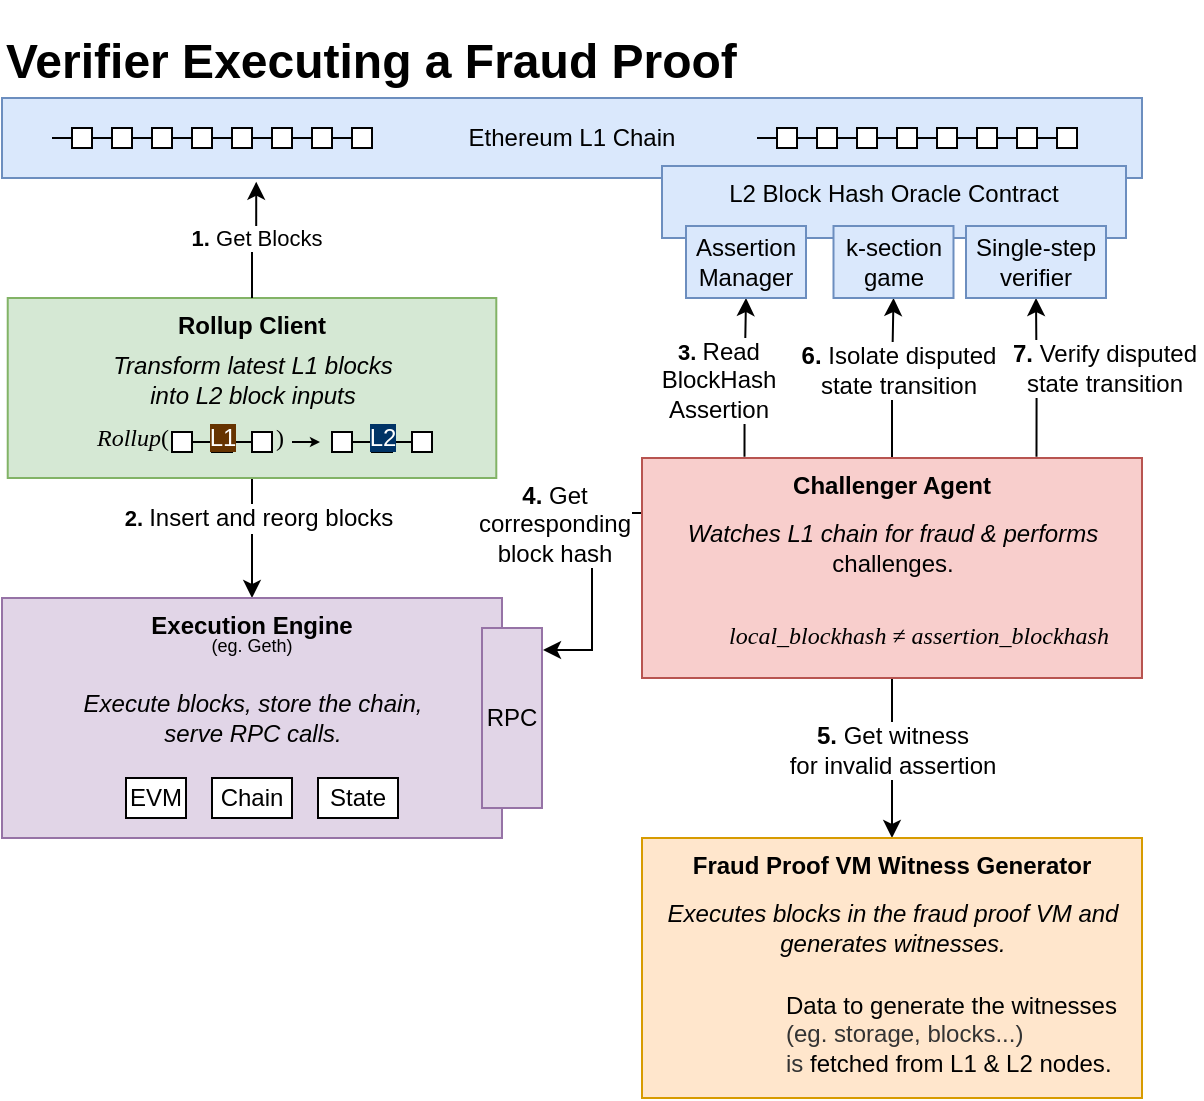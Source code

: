 <mxfile version="15.5.4" type="device" pages="4"><diagram id="pa5Zq7vvImeQUXFm5tUZ" name="Verifier"><mxGraphModel dx="938" dy="1651" grid="1" gridSize="10" guides="1" tooltips="1" connect="1" arrows="1" fold="1" page="1" pageScale="1" pageWidth="850" pageHeight="1100" math="0" shadow="0"><root><mxCell id="0"/><mxCell id="1" parent="0"/><mxCell id="rPAy6QAYo0sgVl3q6cjb-98" value="Main Diagram" parent="0"/><mxCell id="rPAy6QAYo0sgVl3q6cjb-99" style="edgeStyle=orthogonalEdgeStyle;rounded=0;orthogonalLoop=1;jettySize=auto;html=1;exitX=0.5;exitY=1;exitDx=0;exitDy=0;entryX=0.5;entryY=0;entryDx=0;entryDy=0;fontFamily=Helvetica;fontSize=9;fontColor=#000000;endArrow=classic;endFill=1;endSize=6;" edge="1" parent="rPAy6QAYo0sgVl3q6cjb-98" source="rPAy6QAYo0sgVl3q6cjb-101" target="rPAy6QAYo0sgVl3q6cjb-123"><mxGeometry relative="1" as="geometry"/></mxCell><mxCell id="rPAy6QAYo0sgVl3q6cjb-100" value="&lt;font style=&quot;font-size: 12px&quot;&gt;&lt;b style=&quot;font-size: 11px&quot;&gt;2.&amp;nbsp;&lt;/b&gt;Insert and reorg blocks&lt;/font&gt;" style="edgeLabel;html=1;align=center;verticalAlign=middle;resizable=0;points=[];fontSize=9;fontFamily=Helvetica;fontColor=#000000;" vertex="1" connectable="0" parent="rPAy6QAYo0sgVl3q6cjb-99"><mxGeometry x="-0.33" y="3" relative="1" as="geometry"><mxPoint as="offset"/></mxGeometry></mxCell><mxCell id="rPAy6QAYo0sgVl3q6cjb-101" value="&lt;b&gt;Rollup Client&lt;/b&gt;" style="rounded=0;whiteSpace=wrap;html=1;verticalAlign=top;fillColor=#d5e8d4;strokeColor=#82b366;" vertex="1" parent="rPAy6QAYo0sgVl3q6cjb-98"><mxGeometry x="242.86" y="140" width="244.29" height="90" as="geometry"/></mxCell><mxCell id="rPAy6QAYo0sgVl3q6cjb-102" style="edgeStyle=orthogonalEdgeStyle;rounded=0;orthogonalLoop=1;jettySize=auto;html=1;exitX=0.223;exitY=1.046;exitDx=0;exitDy=0;entryX=0.5;entryY=0;entryDx=0;entryDy=0;fontFamily=Helvetica;fontColor=#FFFFFF;endArrow=none;endFill=0;endSize=2;startArrow=classic;startFill=1;exitPerimeter=0;" edge="1" parent="rPAy6QAYo0sgVl3q6cjb-98" source="rPAy6QAYo0sgVl3q6cjb-104" target="rPAy6QAYo0sgVl3q6cjb-101"><mxGeometry relative="1" as="geometry"/></mxCell><mxCell id="rPAy6QAYo0sgVl3q6cjb-103" value="&lt;font color=&quot;#000000&quot;&gt;&lt;b&gt;1.&lt;/b&gt; Get Blocks&lt;/font&gt;" style="edgeLabel;html=1;align=center;verticalAlign=middle;resizable=0;points=[];fontFamily=Helvetica;fontColor=#FFFFFF;" vertex="1" connectable="0" parent="rPAy6QAYo0sgVl3q6cjb-102"><mxGeometry x="-0.384" relative="1" as="geometry"><mxPoint y="9" as="offset"/></mxGeometry></mxCell><mxCell id="rPAy6QAYo0sgVl3q6cjb-104" value="Ethereum L1 Chain" style="rounded=0;whiteSpace=wrap;html=1;verticalAlign=middle;fillColor=#dae8fc;strokeColor=#6c8ebf;" vertex="1" parent="rPAy6QAYo0sgVl3q6cjb-98"><mxGeometry x="240" y="40" width="570" height="40" as="geometry"/></mxCell><mxCell id="rPAy6QAYo0sgVl3q6cjb-105" value="" style="shape=image;html=1;verticalAlign=top;verticalLabelPosition=bottom;labelBackgroundColor=#ffffff;imageAspect=0;aspect=fixed;image=https://cdn4.iconfinder.com/data/icons/logos-brands-5/24/ethereum-128.png" vertex="1" parent="rPAy6QAYo0sgVl3q6cjb-98"><mxGeometry x="440" y="46" width="28" height="28" as="geometry"/></mxCell><mxCell id="rPAy6QAYo0sgVl3q6cjb-106" value="" style="group" vertex="1" connectable="0" parent="rPAy6QAYo0sgVl3q6cjb-98"><mxGeometry x="280" y="200" width="175" height="20" as="geometry"/></mxCell><mxCell id="rPAy6QAYo0sgVl3q6cjb-107" value="" style="rounded=0;whiteSpace=wrap;html=1;verticalAlign=top;" vertex="1" parent="rPAy6QAYo0sgVl3q6cjb-106"><mxGeometry x="45" y="7" width="10" height="10" as="geometry"/></mxCell><mxCell id="rPAy6QAYo0sgVl3q6cjb-108" style="edgeStyle=orthogonalEdgeStyle;rounded=0;orthogonalLoop=1;jettySize=auto;html=1;exitX=0;exitY=0.5;exitDx=0;exitDy=0;entryX=1;entryY=0.5;entryDx=0;entryDy=0;endArrow=none;endFill=0;" edge="1" parent="rPAy6QAYo0sgVl3q6cjb-106" source="rPAy6QAYo0sgVl3q6cjb-109" target="rPAy6QAYo0sgVl3q6cjb-107"><mxGeometry relative="1" as="geometry"/></mxCell><mxCell id="rPAy6QAYo0sgVl3q6cjb-109" value="" style="rounded=0;whiteSpace=wrap;html=1;verticalAlign=top;" vertex="1" parent="rPAy6QAYo0sgVl3q6cjb-106"><mxGeometry x="65" y="7" width="10" height="10" as="geometry"/></mxCell><mxCell id="rPAy6QAYo0sgVl3q6cjb-110" style="edgeStyle=orthogonalEdgeStyle;rounded=0;orthogonalLoop=1;jettySize=auto;html=1;exitX=0;exitY=0.5;exitDx=0;exitDy=0;entryX=1;entryY=0.5;entryDx=0;entryDy=0;endArrow=none;endFill=0;" edge="1" parent="rPAy6QAYo0sgVl3q6cjb-106" source="rPAy6QAYo0sgVl3q6cjb-111" target="rPAy6QAYo0sgVl3q6cjb-109"><mxGeometry relative="1" as="geometry"/></mxCell><mxCell id="rPAy6QAYo0sgVl3q6cjb-111" value="" style="rounded=0;whiteSpace=wrap;html=1;verticalAlign=top;" vertex="1" parent="rPAy6QAYo0sgVl3q6cjb-106"><mxGeometry x="85" y="7" width="10" height="10" as="geometry"/></mxCell><mxCell id="rPAy6QAYo0sgVl3q6cjb-112" value="&lt;font face=&quot;Times New Roman&quot;&gt;&lt;i&gt;Rollup&lt;/i&gt;(&lt;/font&gt;" style="text;html=1;align=center;verticalAlign=middle;resizable=0;points=[];autosize=1;strokeColor=none;fillColor=none;" vertex="1" parent="rPAy6QAYo0sgVl3q6cjb-106"><mxGeometry width="50" height="20" as="geometry"/></mxCell><mxCell id="rPAy6QAYo0sgVl3q6cjb-113" value="&lt;div&gt;&lt;span style=&quot;font-family: &amp;#34;times new roman&amp;#34;&quot;&gt;)&lt;/span&gt;&lt;/div&gt;" style="text;html=1;align=left;verticalAlign=middle;resizable=0;points=[];autosize=1;strokeColor=none;fillColor=none;" vertex="1" parent="rPAy6QAYo0sgVl3q6cjb-106"><mxGeometry x="95" width="20" height="20" as="geometry"/></mxCell><mxCell id="rPAy6QAYo0sgVl3q6cjb-114" value="" style="endArrow=classic;html=1;rounded=0;fontFamily=Times New Roman;endSize=2;" edge="1" parent="rPAy6QAYo0sgVl3q6cjb-106"><mxGeometry width="50" height="50" relative="1" as="geometry"><mxPoint x="105" y="12" as="sourcePoint"/><mxPoint x="119" y="12" as="targetPoint"/></mxGeometry></mxCell><mxCell id="rPAy6QAYo0sgVl3q6cjb-115" value="&lt;font face=&quot;Helvetica&quot; style=&quot;background-color: rgb(102 , 51 , 0)&quot; color=&quot;#ffffff&quot;&gt;L1&lt;/font&gt;" style="text;html=1;align=center;verticalAlign=middle;resizable=0;points=[];autosize=1;strokeColor=none;fillColor=none;fontFamily=Times New Roman;" vertex="1" parent="rPAy6QAYo0sgVl3q6cjb-106"><mxGeometry x="55" width="30" height="20" as="geometry"/></mxCell><mxCell id="rPAy6QAYo0sgVl3q6cjb-116" value="" style="rounded=0;whiteSpace=wrap;html=1;verticalAlign=top;" vertex="1" parent="rPAy6QAYo0sgVl3q6cjb-106"><mxGeometry x="125" y="7" width="10" height="10" as="geometry"/></mxCell><mxCell id="rPAy6QAYo0sgVl3q6cjb-117" style="edgeStyle=orthogonalEdgeStyle;rounded=0;orthogonalLoop=1;jettySize=auto;html=1;exitX=0;exitY=0.5;exitDx=0;exitDy=0;entryX=1;entryY=0.5;entryDx=0;entryDy=0;endArrow=none;endFill=0;" edge="1" parent="rPAy6QAYo0sgVl3q6cjb-106" source="rPAy6QAYo0sgVl3q6cjb-118" target="rPAy6QAYo0sgVl3q6cjb-116"><mxGeometry relative="1" as="geometry"/></mxCell><mxCell id="rPAy6QAYo0sgVl3q6cjb-118" value="" style="rounded=0;whiteSpace=wrap;html=1;verticalAlign=top;" vertex="1" parent="rPAy6QAYo0sgVl3q6cjb-106"><mxGeometry x="145" y="7" width="10" height="10" as="geometry"/></mxCell><mxCell id="rPAy6QAYo0sgVl3q6cjb-119" style="edgeStyle=orthogonalEdgeStyle;rounded=0;orthogonalLoop=1;jettySize=auto;html=1;exitX=0;exitY=0.5;exitDx=0;exitDy=0;entryX=1;entryY=0.5;entryDx=0;entryDy=0;endArrow=none;endFill=0;" edge="1" parent="rPAy6QAYo0sgVl3q6cjb-106" source="rPAy6QAYo0sgVl3q6cjb-120" target="rPAy6QAYo0sgVl3q6cjb-118"><mxGeometry relative="1" as="geometry"/></mxCell><mxCell id="rPAy6QAYo0sgVl3q6cjb-120" value="" style="rounded=0;whiteSpace=wrap;html=1;verticalAlign=top;" vertex="1" parent="rPAy6QAYo0sgVl3q6cjb-106"><mxGeometry x="165" y="7" width="10" height="10" as="geometry"/></mxCell><mxCell id="rPAy6QAYo0sgVl3q6cjb-121" value="&lt;font face=&quot;Helvetica&quot; style=&quot;background-color: rgb(0 , 51 , 102)&quot; color=&quot;#ffffff&quot;&gt;L2&lt;/font&gt;" style="text;html=1;align=center;verticalAlign=middle;resizable=0;points=[];autosize=1;strokeColor=none;fillColor=none;fontFamily=Times New Roman;" vertex="1" parent="rPAy6QAYo0sgVl3q6cjb-106"><mxGeometry x="135" width="30" height="20" as="geometry"/></mxCell><mxCell id="rPAy6QAYo0sgVl3q6cjb-122" value="&lt;i&gt;Transform latest L1 blocks &lt;br&gt;into L2 block inputs&lt;/i&gt;" style="text;html=1;align=center;verticalAlign=middle;resizable=0;points=[];autosize=1;strokeColor=none;fillColor=none;fontFamily=Helvetica;fontColor=#000000;" vertex="1" parent="rPAy6QAYo0sgVl3q6cjb-98"><mxGeometry x="285" y="166" width="160" height="30" as="geometry"/></mxCell><mxCell id="rPAy6QAYo0sgVl3q6cjb-123" value="&lt;b&gt;Execution Engine&lt;/b&gt;" style="rounded=0;whiteSpace=wrap;html=1;verticalAlign=top;fillColor=#e1d5e7;strokeColor=#9673a6;" vertex="1" parent="rPAy6QAYo0sgVl3q6cjb-98"><mxGeometry x="240" y="290" width="250" height="120" as="geometry"/></mxCell><mxCell id="rPAy6QAYo0sgVl3q6cjb-124" value="&lt;font style=&quot;font-size: 9px&quot;&gt;(eg. Geth)&lt;/font&gt;" style="text;html=1;strokeColor=none;fillColor=none;align=center;verticalAlign=middle;whiteSpace=wrap;rounded=0;" vertex="1" parent="rPAy6QAYo0sgVl3q6cjb-98"><mxGeometry x="332" y="302" width="66" height="22" as="geometry"/></mxCell><mxCell id="rPAy6QAYo0sgVl3q6cjb-125" value="&lt;i&gt;Execute blocks, store the chain,&lt;br&gt;serve RPC calls.&lt;/i&gt;" style="text;html=1;align=center;verticalAlign=middle;resizable=0;points=[];autosize=1;strokeColor=none;fillColor=none;fontFamily=Helvetica;fontColor=#000000;" vertex="1" parent="rPAy6QAYo0sgVl3q6cjb-98"><mxGeometry x="275.01" y="335" width="180" height="30" as="geometry"/></mxCell><mxCell id="rPAy6QAYo0sgVl3q6cjb-126" value="EVM" style="rounded=0;whiteSpace=wrap;html=1;verticalAlign=middle;" vertex="1" parent="rPAy6QAYo0sgVl3q6cjb-98"><mxGeometry x="302" y="380" width="30" height="20" as="geometry"/></mxCell><mxCell id="rPAy6QAYo0sgVl3q6cjb-127" value="Chain" style="rounded=0;whiteSpace=wrap;html=1;verticalAlign=middle;" vertex="1" parent="rPAy6QAYo0sgVl3q6cjb-98"><mxGeometry x="345" y="380" width="40" height="20" as="geometry"/></mxCell><mxCell id="rPAy6QAYo0sgVl3q6cjb-128" value="State" style="rounded=0;whiteSpace=wrap;html=1;verticalAlign=middle;" vertex="1" parent="rPAy6QAYo0sgVl3q6cjb-98"><mxGeometry x="398" y="380" width="40" height="20" as="geometry"/></mxCell><mxCell id="rPAy6QAYo0sgVl3q6cjb-129" value="RPC" style="rounded=0;whiteSpace=wrap;html=1;verticalAlign=middle;fillColor=#e1d5e7;strokeColor=#9673a6;" vertex="1" parent="rPAy6QAYo0sgVl3q6cjb-98"><mxGeometry x="480" y="305" width="30" height="90" as="geometry"/></mxCell><mxCell id="rPAy6QAYo0sgVl3q6cjb-130" style="edgeStyle=orthogonalEdgeStyle;rounded=0;orthogonalLoop=1;jettySize=auto;html=1;exitX=0.205;exitY=-0.006;exitDx=0;exitDy=0;fontFamily=Helvetica;fontSize=12;fontColor=#000000;startArrow=none;startFill=0;endArrow=classic;endFill=1;endSize=6;entryX=0.5;entryY=1;entryDx=0;entryDy=0;exitPerimeter=0;" edge="1" parent="rPAy6QAYo0sgVl3q6cjb-98" source="rPAy6QAYo0sgVl3q6cjb-140" target="rPAy6QAYo0sgVl3q6cjb-184"><mxGeometry relative="1" as="geometry"><mxPoint x="622" y="140" as="targetPoint"/></mxGeometry></mxCell><mxCell id="rPAy6QAYo0sgVl3q6cjb-131" value="&lt;b style=&quot;font-size: 11px&quot;&gt;3.&amp;nbsp;&lt;/b&gt;Read &lt;br&gt;BlockHash&lt;br&gt;Assertion" style="edgeLabel;html=1;align=center;verticalAlign=middle;resizable=0;points=[];fontSize=12;fontFamily=Helvetica;fontColor=#000000;" vertex="1" connectable="0" parent="rPAy6QAYo0sgVl3q6cjb-130"><mxGeometry x="0.495" y="1" relative="1" as="geometry"><mxPoint x="-13" y="21" as="offset"/></mxGeometry></mxCell><mxCell id="rPAy6QAYo0sgVl3q6cjb-132" style="edgeStyle=orthogonalEdgeStyle;rounded=0;orthogonalLoop=1;jettySize=auto;html=1;exitX=0;exitY=0.25;exitDx=0;exitDy=0;entryX=1.017;entryY=0.122;entryDx=0;entryDy=0;entryPerimeter=0;fontFamily=Helvetica;fontSize=12;fontColor=#000000;startArrow=none;startFill=0;endArrow=classic;endFill=1;endSize=6;strokeWidth=1;" edge="1" parent="rPAy6QAYo0sgVl3q6cjb-98" source="rPAy6QAYo0sgVl3q6cjb-140" target="rPAy6QAYo0sgVl3q6cjb-129"><mxGeometry relative="1" as="geometry"/></mxCell><mxCell id="rPAy6QAYo0sgVl3q6cjb-133" value="&lt;b&gt;4.&amp;nbsp;&lt;/b&gt;Get&lt;br&gt;corresponding&lt;br&gt;block hash" style="edgeLabel;html=1;align=center;verticalAlign=middle;resizable=0;points=[];fontSize=12;fontFamily=Helvetica;fontColor=#000000;" vertex="1" connectable="0" parent="rPAy6QAYo0sgVl3q6cjb-132"><mxGeometry x="0.409" relative="1" as="geometry"><mxPoint x="-19" y="-53" as="offset"/></mxGeometry></mxCell><mxCell id="rPAy6QAYo0sgVl3q6cjb-134" style="edgeStyle=orthogonalEdgeStyle;rounded=0;orthogonalLoop=1;jettySize=auto;html=1;exitX=0.5;exitY=1;exitDx=0;exitDy=0;entryX=0.5;entryY=0;entryDx=0;entryDy=0;fontFamily=Helvetica;fontSize=12;fontColor=#000000;startArrow=none;startFill=0;endArrow=classic;endFill=1;endSize=6;strokeWidth=1;" edge="1" parent="rPAy6QAYo0sgVl3q6cjb-98" source="rPAy6QAYo0sgVl3q6cjb-140" target="rPAy6QAYo0sgVl3q6cjb-179"><mxGeometry relative="1" as="geometry"/></mxCell><mxCell id="rPAy6QAYo0sgVl3q6cjb-135" value="&lt;b&gt;5.&amp;nbsp;&lt;/b&gt;Get witness&lt;br&gt;for invalid assertion" style="edgeLabel;html=1;align=center;verticalAlign=middle;resizable=0;points=[];fontSize=12;fontFamily=Helvetica;fontColor=#000000;" vertex="1" connectable="0" parent="rPAy6QAYo0sgVl3q6cjb-134"><mxGeometry x="0.267" y="-1" relative="1" as="geometry"><mxPoint x="1" y="-15" as="offset"/></mxGeometry></mxCell><mxCell id="rPAy6QAYo0sgVl3q6cjb-136" style="edgeStyle=orthogonalEdgeStyle;rounded=0;orthogonalLoop=1;jettySize=auto;html=1;exitX=0.5;exitY=0;exitDx=0;exitDy=0;entryX=0.5;entryY=1;entryDx=0;entryDy=0;fontFamily=Helvetica;fontSize=12;fontColor=#000000;startArrow=none;startFill=0;endArrow=classic;endFill=1;endSize=6;strokeWidth=1;" edge="1" parent="rPAy6QAYo0sgVl3q6cjb-98" source="rPAy6QAYo0sgVl3q6cjb-140" target="rPAy6QAYo0sgVl3q6cjb-185"><mxGeometry relative="1" as="geometry"/></mxCell><mxCell id="rPAy6QAYo0sgVl3q6cjb-137" value="&lt;b&gt;6.&amp;nbsp;&lt;/b&gt;Isolate disputed&lt;br&gt;state transition" style="edgeLabel;html=1;align=center;verticalAlign=middle;resizable=0;points=[];fontSize=12;fontFamily=Helvetica;fontColor=#000000;" vertex="1" connectable="0" parent="rPAy6QAYo0sgVl3q6cjb-136"><mxGeometry x="0.454" y="-1" relative="1" as="geometry"><mxPoint x="1" y="13" as="offset"/></mxGeometry></mxCell><mxCell id="rPAy6QAYo0sgVl3q6cjb-138" style="edgeStyle=orthogonalEdgeStyle;rounded=0;orthogonalLoop=1;jettySize=auto;html=1;exitX=0.789;exitY=-0.006;exitDx=0;exitDy=0;entryX=0.5;entryY=1;entryDx=0;entryDy=0;fontFamily=Helvetica;fontSize=12;fontColor=#000000;startArrow=none;startFill=0;endArrow=classic;endFill=1;endSize=6;strokeWidth=1;exitPerimeter=0;" edge="1" parent="rPAy6QAYo0sgVl3q6cjb-98" source="rPAy6QAYo0sgVl3q6cjb-140" target="rPAy6QAYo0sgVl3q6cjb-186"><mxGeometry relative="1" as="geometry"/></mxCell><mxCell id="rPAy6QAYo0sgVl3q6cjb-139" value="&lt;b&gt;7.&amp;nbsp;&lt;/b&gt;Verify disputed&lt;br&gt;state transition" style="edgeLabel;html=1;align=center;verticalAlign=middle;resizable=0;points=[];fontSize=12;fontFamily=Helvetica;fontColor=#000000;" vertex="1" connectable="0" parent="rPAy6QAYo0sgVl3q6cjb-138"><mxGeometry x="-0.064" y="-3" relative="1" as="geometry"><mxPoint x="30" y="-7" as="offset"/></mxGeometry></mxCell><mxCell id="rPAy6QAYo0sgVl3q6cjb-140" value="&lt;b&gt;Challenger Agent&lt;/b&gt;" style="rounded=0;whiteSpace=wrap;html=1;verticalAlign=top;fillColor=#f8cecc;strokeColor=#b85450;" vertex="1" parent="rPAy6QAYo0sgVl3q6cjb-98"><mxGeometry x="560" y="220" width="250" height="110" as="geometry"/></mxCell><mxCell id="rPAy6QAYo0sgVl3q6cjb-141" value="&lt;i&gt;Watches L1 chain for fraud &amp;amp; performs&lt;br&gt;&lt;/i&gt;challenges." style="text;html=1;align=center;verticalAlign=middle;resizable=0;points=[];autosize=1;strokeColor=none;fillColor=none;fontFamily=Helvetica;fontColor=#000000;" vertex="1" parent="rPAy6QAYo0sgVl3q6cjb-98"><mxGeometry x="575" y="250" width="220" height="30" as="geometry"/></mxCell><mxCell id="rPAy6QAYo0sgVl3q6cjb-142" value="" style="group" vertex="1" connectable="0" parent="rPAy6QAYo0sgVl3q6cjb-98"><mxGeometry x="265" y="55" width="160" height="10" as="geometry"/></mxCell><mxCell id="rPAy6QAYo0sgVl3q6cjb-143" style="edgeStyle=orthogonalEdgeStyle;rounded=0;orthogonalLoop=1;jettySize=auto;html=1;exitX=0;exitY=0.5;exitDx=0;exitDy=0;entryX=1;entryY=0.5;entryDx=0;entryDy=0;endArrow=none;endFill=0;" edge="1" parent="rPAy6QAYo0sgVl3q6cjb-142" source="rPAy6QAYo0sgVl3q6cjb-144"><mxGeometry x="-55" y="-7" as="geometry"><mxPoint y="5" as="targetPoint"/></mxGeometry></mxCell><mxCell id="rPAy6QAYo0sgVl3q6cjb-144" value="" style="rounded=0;whiteSpace=wrap;html=1;verticalAlign=top;" vertex="1" parent="rPAy6QAYo0sgVl3q6cjb-142"><mxGeometry x="10" width="10" height="10" as="geometry"/></mxCell><mxCell id="rPAy6QAYo0sgVl3q6cjb-145" style="edgeStyle=orthogonalEdgeStyle;rounded=0;orthogonalLoop=1;jettySize=auto;html=1;exitX=0;exitY=0.5;exitDx=0;exitDy=0;entryX=1;entryY=0.5;entryDx=0;entryDy=0;endArrow=none;endFill=0;" edge="1" parent="rPAy6QAYo0sgVl3q6cjb-142" source="rPAy6QAYo0sgVl3q6cjb-146" target="rPAy6QAYo0sgVl3q6cjb-144"><mxGeometry x="-55" y="-7" as="geometry"/></mxCell><mxCell id="rPAy6QAYo0sgVl3q6cjb-146" value="" style="rounded=0;whiteSpace=wrap;html=1;verticalAlign=top;" vertex="1" parent="rPAy6QAYo0sgVl3q6cjb-142"><mxGeometry x="30" width="10" height="10" as="geometry"/></mxCell><mxCell id="rPAy6QAYo0sgVl3q6cjb-147" style="edgeStyle=orthogonalEdgeStyle;rounded=0;orthogonalLoop=1;jettySize=auto;html=1;exitX=0;exitY=0.5;exitDx=0;exitDy=0;entryX=1;entryY=0.5;entryDx=0;entryDy=0;endArrow=none;endFill=0;" edge="1" parent="rPAy6QAYo0sgVl3q6cjb-142" source="rPAy6QAYo0sgVl3q6cjb-148"><mxGeometry x="-15" y="-7" as="geometry"><mxPoint x="40" y="5" as="targetPoint"/></mxGeometry></mxCell><mxCell id="rPAy6QAYo0sgVl3q6cjb-148" value="" style="rounded=0;whiteSpace=wrap;html=1;verticalAlign=top;" vertex="1" parent="rPAy6QAYo0sgVl3q6cjb-142"><mxGeometry x="50" width="10" height="10" as="geometry"/></mxCell><mxCell id="rPAy6QAYo0sgVl3q6cjb-149" style="edgeStyle=orthogonalEdgeStyle;rounded=0;orthogonalLoop=1;jettySize=auto;html=1;exitX=0;exitY=0.5;exitDx=0;exitDy=0;entryX=1;entryY=0.5;entryDx=0;entryDy=0;endArrow=none;endFill=0;" edge="1" parent="rPAy6QAYo0sgVl3q6cjb-142" source="rPAy6QAYo0sgVl3q6cjb-150" target="rPAy6QAYo0sgVl3q6cjb-148"><mxGeometry x="-15" y="-7" as="geometry"/></mxCell><mxCell id="rPAy6QAYo0sgVl3q6cjb-150" value="" style="rounded=0;whiteSpace=wrap;html=1;verticalAlign=top;" vertex="1" parent="rPAy6QAYo0sgVl3q6cjb-142"><mxGeometry x="70" width="10" height="10" as="geometry"/></mxCell><mxCell id="rPAy6QAYo0sgVl3q6cjb-151" style="edgeStyle=orthogonalEdgeStyle;rounded=0;orthogonalLoop=1;jettySize=auto;html=1;exitX=0;exitY=0.5;exitDx=0;exitDy=0;entryX=1;entryY=0.5;entryDx=0;entryDy=0;endArrow=none;endFill=0;" edge="1" parent="rPAy6QAYo0sgVl3q6cjb-142" source="rPAy6QAYo0sgVl3q6cjb-152"><mxGeometry x="25" y="-7" as="geometry"><mxPoint x="80" y="5" as="targetPoint"/></mxGeometry></mxCell><mxCell id="rPAy6QAYo0sgVl3q6cjb-152" value="" style="rounded=0;whiteSpace=wrap;html=1;verticalAlign=top;" vertex="1" parent="rPAy6QAYo0sgVl3q6cjb-142"><mxGeometry x="90" width="10" height="10" as="geometry"/></mxCell><mxCell id="rPAy6QAYo0sgVl3q6cjb-153" style="edgeStyle=orthogonalEdgeStyle;rounded=0;orthogonalLoop=1;jettySize=auto;html=1;exitX=0;exitY=0.5;exitDx=0;exitDy=0;entryX=1;entryY=0.5;entryDx=0;entryDy=0;endArrow=none;endFill=0;" edge="1" parent="rPAy6QAYo0sgVl3q6cjb-142" source="rPAy6QAYo0sgVl3q6cjb-154" target="rPAy6QAYo0sgVl3q6cjb-152"><mxGeometry x="25" y="-7" as="geometry"/></mxCell><mxCell id="rPAy6QAYo0sgVl3q6cjb-154" value="" style="rounded=0;whiteSpace=wrap;html=1;verticalAlign=top;" vertex="1" parent="rPAy6QAYo0sgVl3q6cjb-142"><mxGeometry x="110" width="10" height="10" as="geometry"/></mxCell><mxCell id="rPAy6QAYo0sgVl3q6cjb-155" style="edgeStyle=orthogonalEdgeStyle;rounded=0;orthogonalLoop=1;jettySize=auto;html=1;exitX=0;exitY=0.5;exitDx=0;exitDy=0;entryX=1;entryY=0.5;entryDx=0;entryDy=0;endArrow=none;endFill=0;" edge="1" parent="rPAy6QAYo0sgVl3q6cjb-142" source="rPAy6QAYo0sgVl3q6cjb-156"><mxGeometry x="65" y="-7" as="geometry"><mxPoint x="120" y="5" as="targetPoint"/></mxGeometry></mxCell><mxCell id="rPAy6QAYo0sgVl3q6cjb-156" value="" style="rounded=0;whiteSpace=wrap;html=1;verticalAlign=top;" vertex="1" parent="rPAy6QAYo0sgVl3q6cjb-142"><mxGeometry x="130" width="10" height="10" as="geometry"/></mxCell><mxCell id="rPAy6QAYo0sgVl3q6cjb-157" style="edgeStyle=orthogonalEdgeStyle;rounded=0;orthogonalLoop=1;jettySize=auto;html=1;exitX=0;exitY=0.5;exitDx=0;exitDy=0;entryX=1;entryY=0.5;entryDx=0;entryDy=0;endArrow=none;endFill=0;" edge="1" parent="rPAy6QAYo0sgVl3q6cjb-142" source="rPAy6QAYo0sgVl3q6cjb-158" target="rPAy6QAYo0sgVl3q6cjb-156"><mxGeometry x="65" y="-7" as="geometry"/></mxCell><mxCell id="rPAy6QAYo0sgVl3q6cjb-158" value="" style="rounded=0;whiteSpace=wrap;html=1;verticalAlign=top;" vertex="1" parent="rPAy6QAYo0sgVl3q6cjb-142"><mxGeometry x="150" width="10" height="10" as="geometry"/></mxCell><mxCell id="rPAy6QAYo0sgVl3q6cjb-159" value="" style="group" vertex="1" connectable="0" parent="rPAy6QAYo0sgVl3q6cjb-98"><mxGeometry x="617.5" y="55" width="160" height="10" as="geometry"/></mxCell><mxCell id="rPAy6QAYo0sgVl3q6cjb-160" style="edgeStyle=orthogonalEdgeStyle;rounded=0;orthogonalLoop=1;jettySize=auto;html=1;exitX=0;exitY=0.5;exitDx=0;exitDy=0;entryX=1;entryY=0.5;entryDx=0;entryDy=0;endArrow=none;endFill=0;" edge="1" parent="rPAy6QAYo0sgVl3q6cjb-159" source="rPAy6QAYo0sgVl3q6cjb-161"><mxGeometry x="-55" y="-7" as="geometry"><mxPoint y="5" as="targetPoint"/></mxGeometry></mxCell><mxCell id="rPAy6QAYo0sgVl3q6cjb-161" value="" style="rounded=0;whiteSpace=wrap;html=1;verticalAlign=top;" vertex="1" parent="rPAy6QAYo0sgVl3q6cjb-159"><mxGeometry x="10" width="10" height="10" as="geometry"/></mxCell><mxCell id="rPAy6QAYo0sgVl3q6cjb-162" style="edgeStyle=orthogonalEdgeStyle;rounded=0;orthogonalLoop=1;jettySize=auto;html=1;exitX=0;exitY=0.5;exitDx=0;exitDy=0;entryX=1;entryY=0.5;entryDx=0;entryDy=0;endArrow=none;endFill=0;" edge="1" parent="rPAy6QAYo0sgVl3q6cjb-159" source="rPAy6QAYo0sgVl3q6cjb-163" target="rPAy6QAYo0sgVl3q6cjb-161"><mxGeometry x="-55" y="-7" as="geometry"/></mxCell><mxCell id="rPAy6QAYo0sgVl3q6cjb-163" value="" style="rounded=0;whiteSpace=wrap;html=1;verticalAlign=top;" vertex="1" parent="rPAy6QAYo0sgVl3q6cjb-159"><mxGeometry x="30" width="10" height="10" as="geometry"/></mxCell><mxCell id="rPAy6QAYo0sgVl3q6cjb-164" style="edgeStyle=orthogonalEdgeStyle;rounded=0;orthogonalLoop=1;jettySize=auto;html=1;exitX=0;exitY=0.5;exitDx=0;exitDy=0;entryX=1;entryY=0.5;entryDx=0;entryDy=0;endArrow=none;endFill=0;" edge="1" parent="rPAy6QAYo0sgVl3q6cjb-159" source="rPAy6QAYo0sgVl3q6cjb-165"><mxGeometry x="-15" y="-7" as="geometry"><mxPoint x="40" y="5" as="targetPoint"/></mxGeometry></mxCell><mxCell id="rPAy6QAYo0sgVl3q6cjb-165" value="" style="rounded=0;whiteSpace=wrap;html=1;verticalAlign=top;" vertex="1" parent="rPAy6QAYo0sgVl3q6cjb-159"><mxGeometry x="50" width="10" height="10" as="geometry"/></mxCell><mxCell id="rPAy6QAYo0sgVl3q6cjb-166" style="edgeStyle=orthogonalEdgeStyle;rounded=0;orthogonalLoop=1;jettySize=auto;html=1;exitX=0;exitY=0.5;exitDx=0;exitDy=0;entryX=1;entryY=0.5;entryDx=0;entryDy=0;endArrow=none;endFill=0;" edge="1" parent="rPAy6QAYo0sgVl3q6cjb-159" source="rPAy6QAYo0sgVl3q6cjb-167" target="rPAy6QAYo0sgVl3q6cjb-165"><mxGeometry x="-15" y="-7" as="geometry"/></mxCell><mxCell id="rPAy6QAYo0sgVl3q6cjb-167" value="" style="rounded=0;whiteSpace=wrap;html=1;verticalAlign=top;" vertex="1" parent="rPAy6QAYo0sgVl3q6cjb-159"><mxGeometry x="70" width="10" height="10" as="geometry"/></mxCell><mxCell id="rPAy6QAYo0sgVl3q6cjb-168" style="edgeStyle=orthogonalEdgeStyle;rounded=0;orthogonalLoop=1;jettySize=auto;html=1;exitX=0;exitY=0.5;exitDx=0;exitDy=0;entryX=1;entryY=0.5;entryDx=0;entryDy=0;endArrow=none;endFill=0;" edge="1" parent="rPAy6QAYo0sgVl3q6cjb-159" source="rPAy6QAYo0sgVl3q6cjb-169"><mxGeometry x="25" y="-7" as="geometry"><mxPoint x="80" y="5" as="targetPoint"/></mxGeometry></mxCell><mxCell id="rPAy6QAYo0sgVl3q6cjb-169" value="" style="rounded=0;whiteSpace=wrap;html=1;verticalAlign=top;" vertex="1" parent="rPAy6QAYo0sgVl3q6cjb-159"><mxGeometry x="90" width="10" height="10" as="geometry"/></mxCell><mxCell id="rPAy6QAYo0sgVl3q6cjb-170" style="edgeStyle=orthogonalEdgeStyle;rounded=0;orthogonalLoop=1;jettySize=auto;html=1;exitX=0;exitY=0.5;exitDx=0;exitDy=0;entryX=1;entryY=0.5;entryDx=0;entryDy=0;endArrow=none;endFill=0;" edge="1" parent="rPAy6QAYo0sgVl3q6cjb-159" source="rPAy6QAYo0sgVl3q6cjb-171" target="rPAy6QAYo0sgVl3q6cjb-169"><mxGeometry x="25" y="-7" as="geometry"/></mxCell><mxCell id="rPAy6QAYo0sgVl3q6cjb-171" value="" style="rounded=0;whiteSpace=wrap;html=1;verticalAlign=top;" vertex="1" parent="rPAy6QAYo0sgVl3q6cjb-159"><mxGeometry x="110" width="10" height="10" as="geometry"/></mxCell><mxCell id="rPAy6QAYo0sgVl3q6cjb-172" style="edgeStyle=orthogonalEdgeStyle;rounded=0;orthogonalLoop=1;jettySize=auto;html=1;exitX=0;exitY=0.5;exitDx=0;exitDy=0;entryX=1;entryY=0.5;entryDx=0;entryDy=0;endArrow=none;endFill=0;" edge="1" parent="rPAy6QAYo0sgVl3q6cjb-159" source="rPAy6QAYo0sgVl3q6cjb-173"><mxGeometry x="65" y="-7" as="geometry"><mxPoint x="120" y="5" as="targetPoint"/></mxGeometry></mxCell><mxCell id="rPAy6QAYo0sgVl3q6cjb-173" value="" style="rounded=0;whiteSpace=wrap;html=1;verticalAlign=top;" vertex="1" parent="rPAy6QAYo0sgVl3q6cjb-159"><mxGeometry x="130" width="10" height="10" as="geometry"/></mxCell><mxCell id="rPAy6QAYo0sgVl3q6cjb-174" style="edgeStyle=orthogonalEdgeStyle;rounded=0;orthogonalLoop=1;jettySize=auto;html=1;exitX=0;exitY=0.5;exitDx=0;exitDy=0;entryX=1;entryY=0.5;entryDx=0;entryDy=0;endArrow=none;endFill=0;" edge="1" parent="rPAy6QAYo0sgVl3q6cjb-159" source="rPAy6QAYo0sgVl3q6cjb-175" target="rPAy6QAYo0sgVl3q6cjb-173"><mxGeometry x="65" y="-7" as="geometry"/></mxCell><mxCell id="rPAy6QAYo0sgVl3q6cjb-175" value="" style="rounded=0;whiteSpace=wrap;html=1;verticalAlign=top;" vertex="1" parent="rPAy6QAYo0sgVl3q6cjb-159"><mxGeometry x="150" width="10" height="10" as="geometry"/></mxCell><mxCell id="rPAy6QAYo0sgVl3q6cjb-176" value="" style="shape=image;html=1;verticalAlign=top;verticalLabelPosition=bottom;labelBackgroundColor=#ffffff;imageAspect=0;aspect=fixed;image=https://cdn4.iconfinder.com/data/icons/logos-brands-5/24/ethereum-128.png" vertex="1" parent="rPAy6QAYo0sgVl3q6cjb-98"><mxGeometry x="582" y="46" width="28" height="28" as="geometry"/></mxCell><mxCell id="rPAy6QAYo0sgVl3q6cjb-177" value="" style="shape=image;html=1;verticalAlign=top;verticalLabelPosition=bottom;labelBackgroundColor=#ffffff;imageAspect=0;aspect=fixed;image=https://cdn4.iconfinder.com/data/icons/the-weather-is-nice-today/64/weather_48-128.png;fontFamily=Helvetica;fontSize=12;fontColor=#000000;" vertex="1" parent="rPAy6QAYo0sgVl3q6cjb-98"><mxGeometry x="567.5" y="294" width="30" height="30" as="geometry"/></mxCell><mxCell id="rPAy6QAYo0sgVl3q6cjb-178" value="&lt;font face=&quot;Times New Roman&quot;&gt;&lt;i&gt;local_blockhash ≠&amp;nbsp;assertion_blockhash&lt;/i&gt;&lt;/font&gt;" style="text;html=1;align=center;verticalAlign=middle;resizable=0;points=[];autosize=1;strokeColor=none;fillColor=none;" vertex="1" parent="rPAy6QAYo0sgVl3q6cjb-98"><mxGeometry x="592.5" y="299" width="210" height="20" as="geometry"/></mxCell><mxCell id="rPAy6QAYo0sgVl3q6cjb-179" value="&lt;b&gt;Fraud Proof VM Witness Generator&lt;/b&gt;" style="rounded=0;whiteSpace=wrap;html=1;verticalAlign=top;fillColor=#ffe6cc;strokeColor=#d79b00;" vertex="1" parent="rPAy6QAYo0sgVl3q6cjb-98"><mxGeometry x="560" y="410" width="250" height="130" as="geometry"/></mxCell><mxCell id="rPAy6QAYo0sgVl3q6cjb-180" value="&lt;i&gt;Executes blocks in the fraud proof VM and&lt;br&gt;generates witnesses.&lt;br&gt;&lt;/i&gt;" style="text;html=1;align=center;verticalAlign=middle;resizable=0;points=[];autosize=1;strokeColor=none;fillColor=none;fontFamily=Helvetica;fontColor=#000000;" vertex="1" parent="rPAy6QAYo0sgVl3q6cjb-98"><mxGeometry x="565" y="440" width="240" height="30" as="geometry"/></mxCell><mxCell id="rPAy6QAYo0sgVl3q6cjb-181" value="" style="shape=image;html=1;verticalAlign=top;verticalLabelPosition=bottom;labelBackgroundColor=#ffffff;imageAspect=0;aspect=fixed;image=https://cdn1.iconfinder.com/data/icons/science-technology-outline-24-px/24/Computer_chip_integrated_circuit_memory_chip_microprocessor_processor_chip-128.png;fontFamily=Helvetica;fontSize=12;fontColor=#000000;" vertex="1" parent="rPAy6QAYo0sgVl3q6cjb-98"><mxGeometry x="582" y="491" width="40" height="40" as="geometry"/></mxCell><mxCell id="rPAy6QAYo0sgVl3q6cjb-182" value="&lt;span style=&quot;color: rgb(0 , 0 , 0) ; font-family: &amp;#34;helvetica&amp;#34; ; font-size: 12px ; font-weight: 400 ; letter-spacing: normal ; text-indent: 0px ; text-transform: none ; word-spacing: 0px&quot;&gt;Data to&lt;/span&gt;&lt;span style=&quot;font-family: &amp;#34;helvetica&amp;#34; ; font-size: 12px ; font-weight: 400 ; letter-spacing: normal ; text-indent: 0px ; text-transform: none ; word-spacing: 0px&quot;&gt;&lt;font color=&quot;#000000&quot;&gt;&amp;nbsp;generate the witnesses&lt;br&gt;&lt;/font&gt;&lt;/span&gt;&lt;span style=&quot;font-family: &amp;#34;helvetica&amp;#34;&quot;&gt;(eg. storage, blocks...)&lt;/span&gt;&lt;span style=&quot;color: rgb(0 , 0 , 0) ; font-family: &amp;#34;helvetica&amp;#34; ; font-size: 12px ; font-weight: 400 ; letter-spacing: normal ; text-indent: 0px ; text-transform: none ; word-spacing: 0px ; background-color: rgb(248 , 249 , 250)&quot;&gt;&lt;br&gt;&lt;/span&gt;&lt;span style=&quot;font-family: &amp;#34;helvetica&amp;#34;&quot;&gt;is&lt;/span&gt;&lt;span style=&quot;color: rgb(0 , 0 , 0) ; font-family: &amp;#34;helvetica&amp;#34;&quot;&gt;&amp;nbsp;fetched from L1 &amp;amp; L2 nodes&lt;/span&gt;&lt;span style=&quot;color: rgb(0 , 0 , 0) ; font-family: &amp;#34;helvetica&amp;#34; ; font-size: 12px ; font-weight: 400 ; letter-spacing: normal ; text-indent: 0px ; text-transform: none ; word-spacing: 0px&quot;&gt;.&lt;/span&gt;" style="text;whiteSpace=wrap;html=1;fontSize=12;fontFamily=Helvetica;fontColor=#333333;align=left;fillColor=none;strokeColor=none;" vertex="1" parent="rPAy6QAYo0sgVl3q6cjb-98"><mxGeometry x="630" y="480" width="210" height="50" as="geometry"/></mxCell><mxCell id="rPAy6QAYo0sgVl3q6cjb-183" value="L2 Block Hash Oracle Contract" style="rounded=0;whiteSpace=wrap;html=1;verticalAlign=top;fillColor=#dae8fc;strokeColor=#6c8ebf;" vertex="1" parent="rPAy6QAYo0sgVl3q6cjb-98"><mxGeometry x="570" y="74" width="232" height="36" as="geometry"/></mxCell><mxCell id="rPAy6QAYo0sgVl3q6cjb-184" value="Assertion Manager" style="rounded=0;whiteSpace=wrap;html=1;verticalAlign=middle;fillColor=#dae8fc;strokeColor=#6c8ebf;" vertex="1" parent="rPAy6QAYo0sgVl3q6cjb-98"><mxGeometry x="582" y="104" width="60" height="36" as="geometry"/></mxCell><mxCell id="rPAy6QAYo0sgVl3q6cjb-185" value="k-section&lt;br&gt;game" style="rounded=0;whiteSpace=wrap;html=1;verticalAlign=middle;fillColor=#dae8fc;strokeColor=#6c8ebf;" vertex="1" parent="rPAy6QAYo0sgVl3q6cjb-98"><mxGeometry x="655.75" y="104" width="60" height="36" as="geometry"/></mxCell><mxCell id="rPAy6QAYo0sgVl3q6cjb-186" value="Single-step&lt;br&gt;verifier" style="rounded=0;whiteSpace=wrap;html=1;verticalAlign=middle;fillColor=#dae8fc;strokeColor=#6c8ebf;" vertex="1" parent="rPAy6QAYo0sgVl3q6cjb-98"><mxGeometry x="722" y="104" width="70" height="36" as="geometry"/></mxCell><mxCell id="rPAy6QAYo0sgVl3q6cjb-187" value="&lt;h1&gt;Verifier Executing a Fraud Proof&lt;/h1&gt;" style="text;html=1;strokeColor=none;fillColor=none;align=left;verticalAlign=middle;whiteSpace=wrap;rounded=0;labelBackgroundColor=none;fontFamily=Helvetica;fontSize=12;fontColor=#000000;" vertex="1" parent="rPAy6QAYo0sgVl3q6cjb-98"><mxGeometry x="240" y="4" width="390" height="36" as="geometry"/></mxCell><mxCell id="rPAy6QAYo0sgVl3q6cjb-94" value="Categorization" parent="0" visible="0"/><mxCell id="rPAy6QAYo0sgVl3q6cjb-95" value="" style="rounded=0;whiteSpace=wrap;html=1;labelBackgroundColor=none;fontFamily=Helvetica;fontSize=12;fillColor=#fff2cc;align=left;verticalAlign=top;strokeColor=#d6b656;" vertex="1" parent="rPAy6QAYo0sgVl3q6cjb-94"><mxGeometry x="530" y="90" width="310" height="460" as="geometry"/></mxCell><mxCell id="rPAy6QAYo0sgVl3q6cjb-96" value="&lt;b style=&quot;background-color: rgb(255 , 255 , 255)&quot;&gt;Rollup Chain&lt;/b&gt;" style="rounded=0;whiteSpace=wrap;html=1;labelBackgroundColor=none;fontFamily=Helvetica;fontSize=12;fillColor=#dae8fc;align=left;verticalAlign=top;strokeColor=#6c8ebf;" vertex="1" parent="rPAy6QAYo0sgVl3q6cjb-94"><mxGeometry x="230" y="110" width="282.5" height="340" as="geometry"/></mxCell><mxCell id="rPAy6QAYo0sgVl3q6cjb-97" value="&lt;div style=&quot;text-align: left&quot;&gt;&lt;b style=&quot;background-color: rgb(255 , 255 , 255)&quot;&gt;Pluggable&lt;/b&gt;&lt;/div&gt;&lt;div style=&quot;text-align: left&quot;&gt;&lt;b style=&quot;background-color: rgb(255 , 255 , 255)&quot;&gt;Proof&lt;/b&gt;&lt;/div&gt;" style="text;html=1;align=center;verticalAlign=middle;resizable=0;points=[];autosize=1;strokeColor=none;fillColor=none;fontSize=12;fontFamily=Helvetica;fontColor=#000000;" vertex="1" parent="rPAy6QAYo0sgVl3q6cjb-94"><mxGeometry x="527.5" y="90" width="70" height="30" as="geometry"/></mxCell></root></mxGraphModel></diagram><diagram id="6hN7fcHnLs0WyHn6UafR" name="Sequencer"><mxGraphModel dx="782" dy="1559" grid="1" gridSize="10" guides="1" tooltips="1" connect="1" arrows="1" fold="1" page="1" pageScale="1" pageWidth="850" pageHeight="1100" math="0" shadow="0"><root><mxCell id="RjiGxsbXUqxCHB50o4W6-0"/><mxCell id="RjiGxsbXUqxCHB50o4W6-1" parent="RjiGxsbXUqxCHB50o4W6-0"/><mxCell id="RjiGxsbXUqxCHB50o4W6-2" style="edgeStyle=orthogonalEdgeStyle;rounded=0;orthogonalLoop=1;jettySize=auto;html=1;exitX=0.5;exitY=1;exitDx=0;exitDy=0;entryX=0.5;entryY=0;entryDx=0;entryDy=0;fontFamily=Helvetica;fontSize=9;fontColor=#000000;endArrow=classic;endFill=1;endSize=6;" edge="1" parent="RjiGxsbXUqxCHB50o4W6-1" source="RjiGxsbXUqxCHB50o4W6-4" target="RjiGxsbXUqxCHB50o4W6-26"><mxGeometry relative="1" as="geometry"/></mxCell><mxCell id="RjiGxsbXUqxCHB50o4W6-3" value="&lt;font style=&quot;font-size: 12px&quot;&gt;&lt;b style=&quot;font-size: 11px&quot;&gt;3. &lt;/b&gt;&lt;span style=&quot;font-size: 11px&quot;&gt;Insert deposit block&lt;/span&gt;&lt;br&gt;&lt;/font&gt;" style="edgeLabel;html=1;align=center;verticalAlign=middle;resizable=0;points=[];fontSize=9;fontFamily=Helvetica;fontColor=#000000;" vertex="1" connectable="0" parent="RjiGxsbXUqxCHB50o4W6-2"><mxGeometry x="-0.33" y="3" relative="1" as="geometry"><mxPoint as="offset"/></mxGeometry></mxCell><mxCell id="RjiGxsbXUqxCHB50o4W6-4" value="&lt;b&gt;Rollup Client&lt;/b&gt;" style="rounded=0;whiteSpace=wrap;html=1;verticalAlign=top;fillColor=#d5e8d4;strokeColor=#82b366;" vertex="1" parent="RjiGxsbXUqxCHB50o4W6-1"><mxGeometry x="242.86" y="140" width="244.29" height="90" as="geometry"/></mxCell><mxCell id="RjiGxsbXUqxCHB50o4W6-5" style="edgeStyle=orthogonalEdgeStyle;rounded=0;orthogonalLoop=1;jettySize=auto;html=1;exitX=0.223;exitY=1.046;exitDx=0;exitDy=0;entryX=0.5;entryY=0;entryDx=0;entryDy=0;fontFamily=Helvetica;fontColor=#FFFFFF;endArrow=none;endFill=0;endSize=2;startArrow=classic;startFill=1;exitPerimeter=0;" edge="1" parent="RjiGxsbXUqxCHB50o4W6-1" source="RjiGxsbXUqxCHB50o4W6-7" target="RjiGxsbXUqxCHB50o4W6-4"><mxGeometry relative="1" as="geometry"/></mxCell><mxCell id="RjiGxsbXUqxCHB50o4W6-6" value="&lt;font color=&quot;#000000&quot;&gt;&lt;b&gt;2.&lt;/b&gt; Get Blocks (including deposit event)&lt;/font&gt;" style="edgeLabel;html=1;align=center;verticalAlign=middle;resizable=0;points=[];fontFamily=Helvetica;fontColor=#FFFFFF;" vertex="1" connectable="0" parent="RjiGxsbXUqxCHB50o4W6-5"><mxGeometry x="-0.384" relative="1" as="geometry"><mxPoint y="9" as="offset"/></mxGeometry></mxCell><mxCell id="RjiGxsbXUqxCHB50o4W6-7" value="Ethereum L1 Chain" style="rounded=0;whiteSpace=wrap;html=1;verticalAlign=middle;fillColor=#dae8fc;strokeColor=#6c8ebf;" vertex="1" parent="RjiGxsbXUqxCHB50o4W6-1"><mxGeometry x="240" y="40" width="570" height="40" as="geometry"/></mxCell><mxCell id="RjiGxsbXUqxCHB50o4W6-8" value="" style="shape=image;html=1;verticalAlign=top;verticalLabelPosition=bottom;labelBackgroundColor=#ffffff;imageAspect=0;aspect=fixed;image=https://cdn4.iconfinder.com/data/icons/logos-brands-5/24/ethereum-128.png" vertex="1" parent="RjiGxsbXUqxCHB50o4W6-1"><mxGeometry x="440" y="46" width="28" height="28" as="geometry"/></mxCell><mxCell id="RjiGxsbXUqxCHB50o4W6-9" value="" style="group" vertex="1" connectable="0" parent="RjiGxsbXUqxCHB50o4W6-1"><mxGeometry x="280" y="200" width="175" height="20" as="geometry"/></mxCell><mxCell id="RjiGxsbXUqxCHB50o4W6-10" value="" style="rounded=0;whiteSpace=wrap;html=1;verticalAlign=top;" vertex="1" parent="RjiGxsbXUqxCHB50o4W6-9"><mxGeometry x="45" y="7" width="10" height="10" as="geometry"/></mxCell><mxCell id="RjiGxsbXUqxCHB50o4W6-11" style="edgeStyle=orthogonalEdgeStyle;rounded=0;orthogonalLoop=1;jettySize=auto;html=1;exitX=0;exitY=0.5;exitDx=0;exitDy=0;entryX=1;entryY=0.5;entryDx=0;entryDy=0;endArrow=none;endFill=0;" edge="1" parent="RjiGxsbXUqxCHB50o4W6-9" source="RjiGxsbXUqxCHB50o4W6-12" target="RjiGxsbXUqxCHB50o4W6-10"><mxGeometry relative="1" as="geometry"/></mxCell><mxCell id="RjiGxsbXUqxCHB50o4W6-12" value="" style="rounded=0;whiteSpace=wrap;html=1;verticalAlign=top;" vertex="1" parent="RjiGxsbXUqxCHB50o4W6-9"><mxGeometry x="65" y="7" width="10" height="10" as="geometry"/></mxCell><mxCell id="RjiGxsbXUqxCHB50o4W6-13" style="edgeStyle=orthogonalEdgeStyle;rounded=0;orthogonalLoop=1;jettySize=auto;html=1;exitX=0;exitY=0.5;exitDx=0;exitDy=0;entryX=1;entryY=0.5;entryDx=0;entryDy=0;endArrow=none;endFill=0;" edge="1" parent="RjiGxsbXUqxCHB50o4W6-9" source="RjiGxsbXUqxCHB50o4W6-14" target="RjiGxsbXUqxCHB50o4W6-12"><mxGeometry relative="1" as="geometry"/></mxCell><mxCell id="RjiGxsbXUqxCHB50o4W6-14" value="" style="rounded=0;whiteSpace=wrap;html=1;verticalAlign=top;" vertex="1" parent="RjiGxsbXUqxCHB50o4W6-9"><mxGeometry x="85" y="7" width="10" height="10" as="geometry"/></mxCell><mxCell id="RjiGxsbXUqxCHB50o4W6-15" value="&lt;font face=&quot;Times New Roman&quot;&gt;&lt;i&gt;Rollup&lt;/i&gt;(&lt;/font&gt;" style="text;html=1;align=center;verticalAlign=middle;resizable=0;points=[];autosize=1;strokeColor=none;fillColor=none;" vertex="1" parent="RjiGxsbXUqxCHB50o4W6-9"><mxGeometry width="50" height="20" as="geometry"/></mxCell><mxCell id="RjiGxsbXUqxCHB50o4W6-16" value="&lt;div&gt;&lt;span style=&quot;font-family: &amp;#34;times new roman&amp;#34;&quot;&gt;)&lt;/span&gt;&lt;/div&gt;" style="text;html=1;align=left;verticalAlign=middle;resizable=0;points=[];autosize=1;strokeColor=none;fillColor=none;" vertex="1" parent="RjiGxsbXUqxCHB50o4W6-9"><mxGeometry x="95" width="20" height="20" as="geometry"/></mxCell><mxCell id="RjiGxsbXUqxCHB50o4W6-17" value="" style="endArrow=classic;html=1;rounded=0;fontFamily=Times New Roman;endSize=2;" edge="1" parent="RjiGxsbXUqxCHB50o4W6-9"><mxGeometry width="50" height="50" relative="1" as="geometry"><mxPoint x="105" y="12" as="sourcePoint"/><mxPoint x="119" y="12" as="targetPoint"/></mxGeometry></mxCell><mxCell id="RjiGxsbXUqxCHB50o4W6-18" value="&lt;font face=&quot;Helvetica&quot; style=&quot;background-color: rgb(102 , 51 , 0)&quot; color=&quot;#ffffff&quot;&gt;L1&lt;/font&gt;" style="text;html=1;align=center;verticalAlign=middle;resizable=0;points=[];autosize=1;strokeColor=none;fillColor=none;fontFamily=Times New Roman;" vertex="1" parent="RjiGxsbXUqxCHB50o4W6-9"><mxGeometry x="55" width="30" height="20" as="geometry"/></mxCell><mxCell id="RjiGxsbXUqxCHB50o4W6-19" value="" style="rounded=0;whiteSpace=wrap;html=1;verticalAlign=top;" vertex="1" parent="RjiGxsbXUqxCHB50o4W6-9"><mxGeometry x="125" y="7" width="10" height="10" as="geometry"/></mxCell><mxCell id="RjiGxsbXUqxCHB50o4W6-20" style="edgeStyle=orthogonalEdgeStyle;rounded=0;orthogonalLoop=1;jettySize=auto;html=1;exitX=0;exitY=0.5;exitDx=0;exitDy=0;entryX=1;entryY=0.5;entryDx=0;entryDy=0;endArrow=none;endFill=0;" edge="1" parent="RjiGxsbXUqxCHB50o4W6-9" source="RjiGxsbXUqxCHB50o4W6-21" target="RjiGxsbXUqxCHB50o4W6-19"><mxGeometry relative="1" as="geometry"/></mxCell><mxCell id="RjiGxsbXUqxCHB50o4W6-21" value="" style="rounded=0;whiteSpace=wrap;html=1;verticalAlign=top;" vertex="1" parent="RjiGxsbXUqxCHB50o4W6-9"><mxGeometry x="145" y="7" width="10" height="10" as="geometry"/></mxCell><mxCell id="RjiGxsbXUqxCHB50o4W6-22" style="edgeStyle=orthogonalEdgeStyle;rounded=0;orthogonalLoop=1;jettySize=auto;html=1;exitX=0;exitY=0.5;exitDx=0;exitDy=0;entryX=1;entryY=0.5;entryDx=0;entryDy=0;endArrow=none;endFill=0;" edge="1" parent="RjiGxsbXUqxCHB50o4W6-9" source="RjiGxsbXUqxCHB50o4W6-23" target="RjiGxsbXUqxCHB50o4W6-21"><mxGeometry relative="1" as="geometry"/></mxCell><mxCell id="RjiGxsbXUqxCHB50o4W6-23" value="" style="rounded=0;whiteSpace=wrap;html=1;verticalAlign=top;" vertex="1" parent="RjiGxsbXUqxCHB50o4W6-9"><mxGeometry x="165" y="7" width="10" height="10" as="geometry"/></mxCell><mxCell id="RjiGxsbXUqxCHB50o4W6-24" value="&lt;font face=&quot;Helvetica&quot; style=&quot;background-color: rgb(0 , 51 , 102)&quot; color=&quot;#ffffff&quot;&gt;L2&lt;/font&gt;" style="text;html=1;align=center;verticalAlign=middle;resizable=0;points=[];autosize=1;strokeColor=none;fillColor=none;fontFamily=Times New Roman;" vertex="1" parent="RjiGxsbXUqxCHB50o4W6-9"><mxGeometry x="135" width="30" height="20" as="geometry"/></mxCell><mxCell id="RjiGxsbXUqxCHB50o4W6-25" value="&lt;i&gt;Transform latest L1 blocks &lt;br&gt;into L2 block inputs&lt;/i&gt;" style="text;html=1;align=center;verticalAlign=middle;resizable=0;points=[];autosize=1;strokeColor=none;fillColor=none;fontFamily=Helvetica;fontColor=#000000;" vertex="1" parent="RjiGxsbXUqxCHB50o4W6-1"><mxGeometry x="285" y="166" width="160" height="30" as="geometry"/></mxCell><mxCell id="RjiGxsbXUqxCHB50o4W6-26" value="&lt;b&gt;Execution Engine (mining mode)&lt;/b&gt;" style="rounded=0;whiteSpace=wrap;html=1;verticalAlign=top;fillColor=#e1d5e7;strokeColor=#9673a6;" vertex="1" parent="RjiGxsbXUqxCHB50o4W6-1"><mxGeometry x="240" y="290" width="250" height="120" as="geometry"/></mxCell><mxCell id="RjiGxsbXUqxCHB50o4W6-27" value="&lt;font style=&quot;font-size: 9px&quot;&gt;(eg. Geth)&lt;/font&gt;" style="text;html=1;strokeColor=none;fillColor=none;align=center;verticalAlign=middle;whiteSpace=wrap;rounded=0;" vertex="1" parent="RjiGxsbXUqxCHB50o4W6-1"><mxGeometry x="332" y="302" width="66" height="22" as="geometry"/></mxCell><mxCell id="RjiGxsbXUqxCHB50o4W6-28" value="&lt;i&gt;Accept transactions, build blocks,&lt;br&gt;store the chain, serve RPC requests.&lt;br&gt;&lt;/i&gt;" style="text;html=1;align=center;verticalAlign=middle;resizable=0;points=[];autosize=1;strokeColor=none;fillColor=none;fontFamily=Helvetica;fontColor=#000000;" vertex="1" parent="RjiGxsbXUqxCHB50o4W6-1"><mxGeometry x="260.01" y="335" width="210" height="30" as="geometry"/></mxCell><mxCell id="RjiGxsbXUqxCHB50o4W6-29" value="EVM" style="rounded=0;whiteSpace=wrap;html=1;verticalAlign=middle;" vertex="1" parent="RjiGxsbXUqxCHB50o4W6-1"><mxGeometry x="334.01" y="380" width="30" height="20" as="geometry"/></mxCell><mxCell id="RjiGxsbXUqxCHB50o4W6-30" value="Chain" style="rounded=0;whiteSpace=wrap;html=1;verticalAlign=middle;" vertex="1" parent="RjiGxsbXUqxCHB50o4W6-1"><mxGeometry x="377.01" y="380" width="40" height="20" as="geometry"/></mxCell><mxCell id="RjiGxsbXUqxCHB50o4W6-31" value="State" style="rounded=0;whiteSpace=wrap;html=1;verticalAlign=middle;" vertex="1" parent="RjiGxsbXUqxCHB50o4W6-1"><mxGeometry x="430.01" y="380" width="40" height="20" as="geometry"/></mxCell><mxCell id="RjiGxsbXUqxCHB50o4W6-32" value="RPC" style="rounded=0;whiteSpace=wrap;html=1;verticalAlign=middle;fillColor=#e1d5e7;strokeColor=#9673a6;" vertex="1" parent="RjiGxsbXUqxCHB50o4W6-1"><mxGeometry x="480" y="305" width="30" height="90" as="geometry"/></mxCell><mxCell id="RjiGxsbXUqxCHB50o4W6-35" style="edgeStyle=orthogonalEdgeStyle;rounded=0;orthogonalLoop=1;jettySize=auto;html=1;exitX=0;exitY=0.25;exitDx=0;exitDy=0;entryX=1.017;entryY=0.122;entryDx=0;entryDy=0;entryPerimeter=0;fontFamily=Helvetica;fontSize=12;fontColor=#000000;startArrow=none;startFill=0;endArrow=classic;endFill=1;endSize=6;strokeWidth=1;" edge="1" parent="RjiGxsbXUqxCHB50o4W6-1" source="RjiGxsbXUqxCHB50o4W6-43" target="RjiGxsbXUqxCHB50o4W6-32"><mxGeometry relative="1" as="geometry"/></mxCell><mxCell id="U9TSaqd9uiMPu58eF0FK-9" value="&lt;div&gt;&lt;font color=&quot;rgba(0, 0, 0, 0)&quot; face=&quot;monospace&quot;&gt;&lt;span style=&quot;font-size: 0px ; background-color: rgb(248 , 249 , 250)&quot;&gt;4&lt;/span&gt;&lt;/font&gt;&lt;/div&gt;" style="edgeLabel;html=1;align=center;verticalAlign=middle;resizable=0;points=[];" vertex="1" connectable="0" parent="RjiGxsbXUqxCHB50o4W6-35"><mxGeometry x="-0.127" y="2" relative="1" as="geometry"><mxPoint as="offset"/></mxGeometry></mxCell><mxCell id="U9TSaqd9uiMPu58eF0FK-10" value="&lt;b&gt;5.&lt;/b&gt; Get&lt;br&gt;latest&lt;br&gt;sequencer&lt;br&gt;blocks" style="edgeLabel;html=1;align=center;verticalAlign=middle;resizable=0;points=[];" vertex="1" connectable="0" parent="RjiGxsbXUqxCHB50o4W6-35"><mxGeometry x="-0.195" relative="1" as="geometry"><mxPoint x="-5" y="-20" as="offset"/></mxGeometry></mxCell><mxCell id="U9TSaqd9uiMPu58eF0FK-1" style="edgeStyle=orthogonalEdgeStyle;rounded=0;orthogonalLoop=1;jettySize=auto;html=1;exitX=0.5;exitY=0;exitDx=0;exitDy=0;entryX=0.5;entryY=1;entryDx=0;entryDy=0;" edge="1" parent="RjiGxsbXUqxCHB50o4W6-1" source="RjiGxsbXUqxCHB50o4W6-43" target="RjiGxsbXUqxCHB50o4W6-86"><mxGeometry relative="1" as="geometry"/></mxCell><mxCell id="U9TSaqd9uiMPu58eF0FK-11" value="&lt;b&gt;6.&amp;nbsp;&lt;/b&gt;Submit sequencer blocks&lt;br&gt;(ie. a batch) to sequencer feed" style="edgeLabel;html=1;align=center;verticalAlign=middle;resizable=0;points=[];" vertex="1" connectable="0" parent="U9TSaqd9uiMPu58eF0FK-1"><mxGeometry x="0.107" y="-2" relative="1" as="geometry"><mxPoint x="-2" y="24" as="offset"/></mxGeometry></mxCell><mxCell id="RjiGxsbXUqxCHB50o4W6-43" value="&lt;b&gt;Sequencer&lt;br&gt;Batch Submitter&lt;/b&gt;" style="rounded=0;whiteSpace=wrap;html=1;verticalAlign=top;fillColor=#fff2cc;strokeColor=#d6b656;" vertex="1" parent="RjiGxsbXUqxCHB50o4W6-1"><mxGeometry x="560" y="220" width="120" height="140" as="geometry"/></mxCell><mxCell id="RjiGxsbXUqxCHB50o4W6-44" value="&lt;i&gt;Queries for all&lt;br&gt;sequencer blocks &amp;amp;&lt;br&gt;submits them to &lt;br&gt;the sequencer feed.&lt;/i&gt;" style="text;html=1;align=center;verticalAlign=middle;resizable=0;points=[];autosize=1;strokeColor=none;fillColor=none;fontFamily=Helvetica;fontColor=#000000;" vertex="1" parent="RjiGxsbXUqxCHB50o4W6-1"><mxGeometry x="560" y="264" width="120" height="60" as="geometry"/></mxCell><mxCell id="RjiGxsbXUqxCHB50o4W6-45" value="" style="group" vertex="1" connectable="0" parent="RjiGxsbXUqxCHB50o4W6-1"><mxGeometry x="265" y="55" width="160" height="10" as="geometry"/></mxCell><mxCell id="RjiGxsbXUqxCHB50o4W6-46" style="edgeStyle=orthogonalEdgeStyle;rounded=0;orthogonalLoop=1;jettySize=auto;html=1;exitX=0;exitY=0.5;exitDx=0;exitDy=0;entryX=1;entryY=0.5;entryDx=0;entryDy=0;endArrow=none;endFill=0;" edge="1" parent="RjiGxsbXUqxCHB50o4W6-45" source="RjiGxsbXUqxCHB50o4W6-47"><mxGeometry x="-55" y="-7" as="geometry"><mxPoint y="5" as="targetPoint"/></mxGeometry></mxCell><mxCell id="RjiGxsbXUqxCHB50o4W6-47" value="" style="rounded=0;whiteSpace=wrap;html=1;verticalAlign=top;" vertex="1" parent="RjiGxsbXUqxCHB50o4W6-45"><mxGeometry x="10" width="10" height="10" as="geometry"/></mxCell><mxCell id="RjiGxsbXUqxCHB50o4W6-48" style="edgeStyle=orthogonalEdgeStyle;rounded=0;orthogonalLoop=1;jettySize=auto;html=1;exitX=0;exitY=0.5;exitDx=0;exitDy=0;entryX=1;entryY=0.5;entryDx=0;entryDy=0;endArrow=none;endFill=0;" edge="1" parent="RjiGxsbXUqxCHB50o4W6-45" source="RjiGxsbXUqxCHB50o4W6-49" target="RjiGxsbXUqxCHB50o4W6-47"><mxGeometry x="-55" y="-7" as="geometry"/></mxCell><mxCell id="RjiGxsbXUqxCHB50o4W6-49" value="" style="rounded=0;whiteSpace=wrap;html=1;verticalAlign=top;" vertex="1" parent="RjiGxsbXUqxCHB50o4W6-45"><mxGeometry x="30" width="10" height="10" as="geometry"/></mxCell><mxCell id="RjiGxsbXUqxCHB50o4W6-50" style="edgeStyle=orthogonalEdgeStyle;rounded=0;orthogonalLoop=1;jettySize=auto;html=1;exitX=0;exitY=0.5;exitDx=0;exitDy=0;entryX=1;entryY=0.5;entryDx=0;entryDy=0;endArrow=none;endFill=0;" edge="1" parent="RjiGxsbXUqxCHB50o4W6-45" source="RjiGxsbXUqxCHB50o4W6-51"><mxGeometry x="-15" y="-7" as="geometry"><mxPoint x="40" y="5" as="targetPoint"/></mxGeometry></mxCell><mxCell id="RjiGxsbXUqxCHB50o4W6-51" value="" style="rounded=0;whiteSpace=wrap;html=1;verticalAlign=top;" vertex="1" parent="RjiGxsbXUqxCHB50o4W6-45"><mxGeometry x="50" width="10" height="10" as="geometry"/></mxCell><mxCell id="RjiGxsbXUqxCHB50o4W6-52" style="edgeStyle=orthogonalEdgeStyle;rounded=0;orthogonalLoop=1;jettySize=auto;html=1;exitX=0;exitY=0.5;exitDx=0;exitDy=0;entryX=1;entryY=0.5;entryDx=0;entryDy=0;endArrow=none;endFill=0;" edge="1" parent="RjiGxsbXUqxCHB50o4W6-45" source="RjiGxsbXUqxCHB50o4W6-53" target="RjiGxsbXUqxCHB50o4W6-51"><mxGeometry x="-15" y="-7" as="geometry"/></mxCell><mxCell id="RjiGxsbXUqxCHB50o4W6-53" value="" style="rounded=0;whiteSpace=wrap;html=1;verticalAlign=top;" vertex="1" parent="RjiGxsbXUqxCHB50o4W6-45"><mxGeometry x="70" width="10" height="10" as="geometry"/></mxCell><mxCell id="RjiGxsbXUqxCHB50o4W6-54" style="edgeStyle=orthogonalEdgeStyle;rounded=0;orthogonalLoop=1;jettySize=auto;html=1;exitX=0;exitY=0.5;exitDx=0;exitDy=0;entryX=1;entryY=0.5;entryDx=0;entryDy=0;endArrow=none;endFill=0;" edge="1" parent="RjiGxsbXUqxCHB50o4W6-45" source="RjiGxsbXUqxCHB50o4W6-55"><mxGeometry x="25" y="-7" as="geometry"><mxPoint x="80" y="5" as="targetPoint"/></mxGeometry></mxCell><mxCell id="RjiGxsbXUqxCHB50o4W6-55" value="" style="rounded=0;whiteSpace=wrap;html=1;verticalAlign=top;" vertex="1" parent="RjiGxsbXUqxCHB50o4W6-45"><mxGeometry x="90" width="10" height="10" as="geometry"/></mxCell><mxCell id="RjiGxsbXUqxCHB50o4W6-56" style="edgeStyle=orthogonalEdgeStyle;rounded=0;orthogonalLoop=1;jettySize=auto;html=1;exitX=0;exitY=0.5;exitDx=0;exitDy=0;entryX=1;entryY=0.5;entryDx=0;entryDy=0;endArrow=none;endFill=0;" edge="1" parent="RjiGxsbXUqxCHB50o4W6-45" source="RjiGxsbXUqxCHB50o4W6-57" target="RjiGxsbXUqxCHB50o4W6-55"><mxGeometry x="25" y="-7" as="geometry"/></mxCell><mxCell id="RjiGxsbXUqxCHB50o4W6-57" value="" style="rounded=0;whiteSpace=wrap;html=1;verticalAlign=top;" vertex="1" parent="RjiGxsbXUqxCHB50o4W6-45"><mxGeometry x="110" width="10" height="10" as="geometry"/></mxCell><mxCell id="RjiGxsbXUqxCHB50o4W6-58" style="edgeStyle=orthogonalEdgeStyle;rounded=0;orthogonalLoop=1;jettySize=auto;html=1;exitX=0;exitY=0.5;exitDx=0;exitDy=0;entryX=1;entryY=0.5;entryDx=0;entryDy=0;endArrow=none;endFill=0;" edge="1" parent="RjiGxsbXUqxCHB50o4W6-45" source="RjiGxsbXUqxCHB50o4W6-59"><mxGeometry x="65" y="-7" as="geometry"><mxPoint x="120" y="5" as="targetPoint"/></mxGeometry></mxCell><mxCell id="RjiGxsbXUqxCHB50o4W6-59" value="" style="rounded=0;whiteSpace=wrap;html=1;verticalAlign=top;" vertex="1" parent="RjiGxsbXUqxCHB50o4W6-45"><mxGeometry x="130" width="10" height="10" as="geometry"/></mxCell><mxCell id="RjiGxsbXUqxCHB50o4W6-60" style="edgeStyle=orthogonalEdgeStyle;rounded=0;orthogonalLoop=1;jettySize=auto;html=1;exitX=0;exitY=0.5;exitDx=0;exitDy=0;entryX=1;entryY=0.5;entryDx=0;entryDy=0;endArrow=none;endFill=0;" edge="1" parent="RjiGxsbXUqxCHB50o4W6-45" source="RjiGxsbXUqxCHB50o4W6-61" target="RjiGxsbXUqxCHB50o4W6-59"><mxGeometry x="65" y="-7" as="geometry"/></mxCell><mxCell id="RjiGxsbXUqxCHB50o4W6-61" value="" style="rounded=0;whiteSpace=wrap;html=1;verticalAlign=top;" vertex="1" parent="RjiGxsbXUqxCHB50o4W6-45"><mxGeometry x="150" width="10" height="10" as="geometry"/></mxCell><mxCell id="RjiGxsbXUqxCHB50o4W6-62" value="" style="group" vertex="1" connectable="0" parent="RjiGxsbXUqxCHB50o4W6-1"><mxGeometry x="617.5" y="55" width="160" height="10" as="geometry"/></mxCell><mxCell id="RjiGxsbXUqxCHB50o4W6-63" style="edgeStyle=orthogonalEdgeStyle;rounded=0;orthogonalLoop=1;jettySize=auto;html=1;exitX=0;exitY=0.5;exitDx=0;exitDy=0;entryX=1;entryY=0.5;entryDx=0;entryDy=0;endArrow=none;endFill=0;" edge="1" parent="RjiGxsbXUqxCHB50o4W6-62" source="RjiGxsbXUqxCHB50o4W6-64"><mxGeometry x="-55" y="-7" as="geometry"><mxPoint y="5" as="targetPoint"/></mxGeometry></mxCell><mxCell id="RjiGxsbXUqxCHB50o4W6-64" value="" style="rounded=0;whiteSpace=wrap;html=1;verticalAlign=top;" vertex="1" parent="RjiGxsbXUqxCHB50o4W6-62"><mxGeometry x="10" width="10" height="10" as="geometry"/></mxCell><mxCell id="RjiGxsbXUqxCHB50o4W6-65" style="edgeStyle=orthogonalEdgeStyle;rounded=0;orthogonalLoop=1;jettySize=auto;html=1;exitX=0;exitY=0.5;exitDx=0;exitDy=0;entryX=1;entryY=0.5;entryDx=0;entryDy=0;endArrow=none;endFill=0;" edge="1" parent="RjiGxsbXUqxCHB50o4W6-62" source="RjiGxsbXUqxCHB50o4W6-66" target="RjiGxsbXUqxCHB50o4W6-64"><mxGeometry x="-55" y="-7" as="geometry"/></mxCell><mxCell id="RjiGxsbXUqxCHB50o4W6-66" value="" style="rounded=0;whiteSpace=wrap;html=1;verticalAlign=top;" vertex="1" parent="RjiGxsbXUqxCHB50o4W6-62"><mxGeometry x="30" width="10" height="10" as="geometry"/></mxCell><mxCell id="RjiGxsbXUqxCHB50o4W6-67" style="edgeStyle=orthogonalEdgeStyle;rounded=0;orthogonalLoop=1;jettySize=auto;html=1;exitX=0;exitY=0.5;exitDx=0;exitDy=0;entryX=1;entryY=0.5;entryDx=0;entryDy=0;endArrow=none;endFill=0;" edge="1" parent="RjiGxsbXUqxCHB50o4W6-62" source="RjiGxsbXUqxCHB50o4W6-68"><mxGeometry x="-15" y="-7" as="geometry"><mxPoint x="40" y="5" as="targetPoint"/></mxGeometry></mxCell><mxCell id="RjiGxsbXUqxCHB50o4W6-68" value="" style="rounded=0;whiteSpace=wrap;html=1;verticalAlign=top;" vertex="1" parent="RjiGxsbXUqxCHB50o4W6-62"><mxGeometry x="50" width="10" height="10" as="geometry"/></mxCell><mxCell id="RjiGxsbXUqxCHB50o4W6-69" style="edgeStyle=orthogonalEdgeStyle;rounded=0;orthogonalLoop=1;jettySize=auto;html=1;exitX=0;exitY=0.5;exitDx=0;exitDy=0;entryX=1;entryY=0.5;entryDx=0;entryDy=0;endArrow=none;endFill=0;" edge="1" parent="RjiGxsbXUqxCHB50o4W6-62" source="RjiGxsbXUqxCHB50o4W6-70" target="RjiGxsbXUqxCHB50o4W6-68"><mxGeometry x="-15" y="-7" as="geometry"/></mxCell><mxCell id="RjiGxsbXUqxCHB50o4W6-70" value="" style="rounded=0;whiteSpace=wrap;html=1;verticalAlign=top;" vertex="1" parent="RjiGxsbXUqxCHB50o4W6-62"><mxGeometry x="70" width="10" height="10" as="geometry"/></mxCell><mxCell id="RjiGxsbXUqxCHB50o4W6-71" style="edgeStyle=orthogonalEdgeStyle;rounded=0;orthogonalLoop=1;jettySize=auto;html=1;exitX=0;exitY=0.5;exitDx=0;exitDy=0;entryX=1;entryY=0.5;entryDx=0;entryDy=0;endArrow=none;endFill=0;" edge="1" parent="RjiGxsbXUqxCHB50o4W6-62" source="RjiGxsbXUqxCHB50o4W6-72"><mxGeometry x="25" y="-7" as="geometry"><mxPoint x="80" y="5" as="targetPoint"/></mxGeometry></mxCell><mxCell id="RjiGxsbXUqxCHB50o4W6-72" value="" style="rounded=0;whiteSpace=wrap;html=1;verticalAlign=top;" vertex="1" parent="RjiGxsbXUqxCHB50o4W6-62"><mxGeometry x="90" width="10" height="10" as="geometry"/></mxCell><mxCell id="RjiGxsbXUqxCHB50o4W6-73" style="edgeStyle=orthogonalEdgeStyle;rounded=0;orthogonalLoop=1;jettySize=auto;html=1;exitX=0;exitY=0.5;exitDx=0;exitDy=0;entryX=1;entryY=0.5;entryDx=0;entryDy=0;endArrow=none;endFill=0;" edge="1" parent="RjiGxsbXUqxCHB50o4W6-62" source="RjiGxsbXUqxCHB50o4W6-74" target="RjiGxsbXUqxCHB50o4W6-72"><mxGeometry x="25" y="-7" as="geometry"/></mxCell><mxCell id="RjiGxsbXUqxCHB50o4W6-74" value="" style="rounded=0;whiteSpace=wrap;html=1;verticalAlign=top;" vertex="1" parent="RjiGxsbXUqxCHB50o4W6-62"><mxGeometry x="110" width="10" height="10" as="geometry"/></mxCell><mxCell id="RjiGxsbXUqxCHB50o4W6-75" style="edgeStyle=orthogonalEdgeStyle;rounded=0;orthogonalLoop=1;jettySize=auto;html=1;exitX=0;exitY=0.5;exitDx=0;exitDy=0;entryX=1;entryY=0.5;entryDx=0;entryDy=0;endArrow=none;endFill=0;" edge="1" parent="RjiGxsbXUqxCHB50o4W6-62" source="RjiGxsbXUqxCHB50o4W6-76"><mxGeometry x="65" y="-7" as="geometry"><mxPoint x="120" y="5" as="targetPoint"/></mxGeometry></mxCell><mxCell id="RjiGxsbXUqxCHB50o4W6-76" value="" style="rounded=0;whiteSpace=wrap;html=1;verticalAlign=top;" vertex="1" parent="RjiGxsbXUqxCHB50o4W6-62"><mxGeometry x="130" width="10" height="10" as="geometry"/></mxCell><mxCell id="RjiGxsbXUqxCHB50o4W6-77" style="edgeStyle=orthogonalEdgeStyle;rounded=0;orthogonalLoop=1;jettySize=auto;html=1;exitX=0;exitY=0.5;exitDx=0;exitDy=0;entryX=1;entryY=0.5;entryDx=0;entryDy=0;endArrow=none;endFill=0;" edge="1" parent="RjiGxsbXUqxCHB50o4W6-62" source="RjiGxsbXUqxCHB50o4W6-78" target="RjiGxsbXUqxCHB50o4W6-76"><mxGeometry x="65" y="-7" as="geometry"/></mxCell><mxCell id="RjiGxsbXUqxCHB50o4W6-78" value="" style="rounded=0;whiteSpace=wrap;html=1;verticalAlign=top;" vertex="1" parent="RjiGxsbXUqxCHB50o4W6-62"><mxGeometry x="150" width="10" height="10" as="geometry"/></mxCell><mxCell id="RjiGxsbXUqxCHB50o4W6-79" value="" style="shape=image;html=1;verticalAlign=top;verticalLabelPosition=bottom;labelBackgroundColor=#ffffff;imageAspect=0;aspect=fixed;image=https://cdn4.iconfinder.com/data/icons/logos-brands-5/24/ethereum-128.png" vertex="1" parent="RjiGxsbXUqxCHB50o4W6-1"><mxGeometry x="582" y="46" width="28" height="28" as="geometry"/></mxCell><mxCell id="RjiGxsbXUqxCHB50o4W6-86" value="Sequencer Feed" style="rounded=0;whiteSpace=wrap;html=1;verticalAlign=top;fillColor=#dae8fc;strokeColor=#6c8ebf;" vertex="1" parent="RjiGxsbXUqxCHB50o4W6-1"><mxGeometry x="570" y="74" width="100" height="26" as="geometry"/></mxCell><mxCell id="RjiGxsbXUqxCHB50o4W6-90" value="&lt;h1&gt;Sequencer Syncing Deposits &amp;amp; Accepting a Transaction&amp;nbsp;&lt;/h1&gt;" style="text;html=1;strokeColor=none;fillColor=none;align=left;verticalAlign=middle;whiteSpace=wrap;rounded=0;labelBackgroundColor=none;fontFamily=Helvetica;fontSize=12;fontColor=#000000;" vertex="1" parent="RjiGxsbXUqxCHB50o4W6-1"><mxGeometry x="140" y="4" width="680" height="36" as="geometry"/></mxCell><mxCell id="RjiGxsbXUqxCHB50o4W6-91" value="RPC" style="rounded=0;whiteSpace=wrap;html=1;verticalAlign=middle;fillColor=#e1d5e7;strokeColor=#9673a6;" vertex="1" parent="RjiGxsbXUqxCHB50o4W6-1"><mxGeometry x="220" y="305" width="30" height="90" as="geometry"/></mxCell><mxCell id="U9TSaqd9uiMPu58eF0FK-0" value="" style="shape=image;html=1;verticalAlign=top;verticalLabelPosition=bottom;labelBackgroundColor=#ffffff;imageAspect=0;aspect=fixed;image=https://cdn0.iconfinder.com/data/icons/shopping-and-ecommerce-15/512/sale_lineal_color_cnvrt-14-128.png" vertex="1" parent="RjiGxsbXUqxCHB50o4W6-1"><mxGeometry x="605" y="324" width="30" height="30" as="geometry"/></mxCell><mxCell id="U9TSaqd9uiMPu58eF0FK-2" value="TxPool" style="rounded=0;whiteSpace=wrap;html=1;verticalAlign=middle;" vertex="1" parent="RjiGxsbXUqxCHB50o4W6-1"><mxGeometry x="270" y="380" width="48" height="20" as="geometry"/></mxCell><mxCell id="U9TSaqd9uiMPu58eF0FK-5" style="edgeStyle=orthogonalEdgeStyle;rounded=0;orthogonalLoop=1;jettySize=auto;html=1;entryX=0;entryY=0.5;entryDx=0;entryDy=0;" edge="1" parent="RjiGxsbXUqxCHB50o4W6-1" source="U9TSaqd9uiMPu58eF0FK-3" target="RjiGxsbXUqxCHB50o4W6-91"><mxGeometry relative="1" as="geometry"/></mxCell><mxCell id="U9TSaqd9uiMPu58eF0FK-7" value="&lt;b&gt;4.&lt;/b&gt;&amp;nbsp;Send Transaction" style="edgeLabel;html=1;align=center;verticalAlign=middle;resizable=0;points=[];" vertex="1" connectable="0" parent="U9TSaqd9uiMPu58eF0FK-5"><mxGeometry x="0.087" y="-1" relative="1" as="geometry"><mxPoint x="4" y="-11" as="offset"/></mxGeometry></mxCell><mxCell id="U9TSaqd9uiMPu58eF0FK-17" style="edgeStyle=orthogonalEdgeStyle;rounded=0;orthogonalLoop=1;jettySize=auto;html=1;entryX=0;entryY=0.5;entryDx=0;entryDy=0;fontSize=20;fontColor=#990000;" edge="1" parent="RjiGxsbXUqxCHB50o4W6-1" target="RjiGxsbXUqxCHB50o4W6-7"><mxGeometry relative="1" as="geometry"><mxPoint x="80" y="230" as="sourcePoint"/><Array as="points"><mxPoint x="150" y="230"/><mxPoint x="150" y="60"/></Array></mxGeometry></mxCell><mxCell id="U9TSaqd9uiMPu58eF0FK-21" value="&lt;b&gt;1.&amp;nbsp;&lt;/b&gt;Submit Deposit" style="edgeLabel;html=1;align=center;verticalAlign=middle;resizable=0;points=[];fontSize=11;fontColor=#000000;" vertex="1" connectable="0" parent="U9TSaqd9uiMPu58eF0FK-17"><mxGeometry x="-0.314" y="2" relative="1" as="geometry"><mxPoint x="2" y="-37" as="offset"/></mxGeometry></mxCell><mxCell id="U9TSaqd9uiMPu58eF0FK-3" value="User" style="shape=umlActor;verticalLabelPosition=bottom;verticalAlign=top;html=1;labelBackgroundColor=none;" vertex="1" parent="RjiGxsbXUqxCHB50o4W6-1"><mxGeometry x="50" y="200" width="30" height="60" as="geometry"/></mxCell><mxCell id="U9TSaqd9uiMPu58eF0FK-6" value="" style="shape=image;html=1;verticalAlign=top;verticalLabelPosition=bottom;labelBackgroundColor=#ffffff;imageAspect=0;aspect=fixed;image=https://cdn2.iconfinder.com/data/icons/ecommerce-tiny-line/64/transaction_ecommerce_shop-128.png" vertex="1" parent="RjiGxsbXUqxCHB50o4W6-1"><mxGeometry x="80" y="210" width="20" height="20" as="geometry"/></mxCell><mxCell id="U9TSaqd9uiMPu58eF0FK-23" value="" style="group" vertex="1" connectable="0" parent="RjiGxsbXUqxCHB50o4W6-1"><mxGeometry x="220" y="430" width="282" height="50" as="geometry"/></mxCell><mxCell id="U9TSaqd9uiMPu58eF0FK-13" value="" style="rounded=0;whiteSpace=wrap;html=1;verticalAlign=middle;fillColor=#f5f5f5;strokeColor=#666666;fontColor=#333333;" vertex="1" parent="U9TSaqd9uiMPu58eF0FK-23"><mxGeometry width="282" height="50" as="geometry"/></mxCell><mxCell id="U9TSaqd9uiMPu58eF0FK-14" value="&lt;span style=&quot;color: rgb(51 , 51 , 51)&quot;&gt;&lt;b&gt;Note:&lt;/b&gt;&amp;nbsp; Sequencer will likely run a consensus&lt;br&gt;protocol not demonstrated in this diagram.&lt;/span&gt;" style="text;html=1;align=left;verticalAlign=middle;resizable=0;points=[];autosize=1;strokeColor=none;fillColor=none;" vertex="1" parent="U9TSaqd9uiMPu58eF0FK-23"><mxGeometry x="32" y="10" width="250" height="30" as="geometry"/></mxCell><mxCell id="U9TSaqd9uiMPu58eF0FK-15" value="&lt;font style=&quot;font-size: 20px&quot; color=&quot;#990000&quot;&gt;&lt;b&gt;!!&lt;/b&gt;&lt;/font&gt;" style="text;html=1;align=center;verticalAlign=middle;resizable=0;points=[];autosize=1;strokeColor=none;fillColor=none;" vertex="1" parent="U9TSaqd9uiMPu58eF0FK-23"><mxGeometry y="15" width="30" height="20" as="geometry"/></mxCell><mxCell id="FzpW0b-zks_S81gnGjQT-5" style="edgeStyle=orthogonalEdgeStyle;rounded=0;orthogonalLoop=1;jettySize=auto;html=1;exitX=0.25;exitY=1;exitDx=0;exitDy=0;entryX=1.008;entryY=0.91;entryDx=0;entryDy=0;fontSize=11;fontColor=#000000;entryPerimeter=0;" edge="1" parent="RjiGxsbXUqxCHB50o4W6-1" source="FzpW0b-zks_S81gnGjQT-1" target="RjiGxsbXUqxCHB50o4W6-32"><mxGeometry relative="1" as="geometry"><Array as="points"><mxPoint x="730" y="390"/><mxPoint x="605" y="390"/><mxPoint x="605" y="387"/></Array></mxGeometry></mxCell><mxCell id="FzpW0b-zks_S81gnGjQT-6" value="&lt;b&gt;7.&amp;nbsp;&lt;/b&gt;Get latest assertable block hash" style="edgeLabel;html=1;align=center;verticalAlign=middle;resizable=0;points=[];fontSize=11;fontColor=#000000;" vertex="1" connectable="0" parent="FzpW0b-zks_S81gnGjQT-5"><mxGeometry x="0.246" y="2" relative="1" as="geometry"><mxPoint x="20" as="offset"/></mxGeometry></mxCell><mxCell id="CtLHzrTZN6Rmt3Ysy4DZ-1" value="&lt;b&gt;8. &lt;/b&gt;Submit block hash&lt;br&gt;assertion" style="edgeStyle=orthogonalEdgeStyle;rounded=0;orthogonalLoop=1;jettySize=auto;html=1;exitX=0.5;exitY=0;exitDx=0;exitDy=0;entryX=0.5;entryY=1;entryDx=0;entryDy=0;fontSize=11;fontColor=#000000;" edge="1" parent="RjiGxsbXUqxCHB50o4W6-1" source="FzpW0b-zks_S81gnGjQT-1" target="CtLHzrTZN6Rmt3Ysy4DZ-0"><mxGeometry relative="1" as="geometry"/></mxCell><mxCell id="FzpW0b-zks_S81gnGjQT-1" value="&lt;b&gt;Block Hash&lt;br&gt;Assertion Submitter&lt;/b&gt;" style="rounded=0;whiteSpace=wrap;html=1;verticalAlign=top;fillColor=#F0FFCF;strokeColor=#B8D653;" vertex="1" parent="RjiGxsbXUqxCHB50o4W6-1"><mxGeometry x="700" y="220" width="120" height="140" as="geometry"/></mxCell><mxCell id="FzpW0b-zks_S81gnGjQT-2" value="&lt;i&gt;Queries for the next&lt;br&gt;assertable block hash&lt;br&gt;&amp;amp; submits it to the&lt;br&gt;assertion manager.&lt;/i&gt;" style="text;html=1;align=center;verticalAlign=middle;resizable=0;points=[];autosize=1;strokeColor=none;fillColor=none;fontFamily=Helvetica;fontColor=#000000;" vertex="1" parent="RjiGxsbXUqxCHB50o4W6-1"><mxGeometry x="695" y="264" width="130" height="60" as="geometry"/></mxCell><mxCell id="FzpW0b-zks_S81gnGjQT-4" value="" style="shape=image;html=1;verticalAlign=top;verticalLabelPosition=bottom;labelBackgroundColor=#ffffff;imageAspect=0;aspect=fixed;image=https://cdn2.iconfinder.com/data/icons/valentine-day-16/512/587_mail_love_letter_proposal_wedding_card_valentine_valentines_day_love-128.png;fontSize=11;fontColor=#000000;" vertex="1" parent="RjiGxsbXUqxCHB50o4W6-1"><mxGeometry x="742" y="321" width="36" height="36" as="geometry"/></mxCell><mxCell id="FdRHT2phOp4p8w9UObKw-1" value="L2 Block Hash Oracle" style="rounded=0;whiteSpace=wrap;html=1;verticalAlign=top;fillColor=#dae8fc;strokeColor=#6c8ebf;" vertex="1" parent="RjiGxsbXUqxCHB50o4W6-1"><mxGeometry x="680" y="74" width="130" height="36" as="geometry"/></mxCell><mxCell id="CtLHzrTZN6Rmt3Ysy4DZ-0" value="Assertion Manager" style="rounded=0;whiteSpace=wrap;html=1;verticalAlign=middle;fillColor=#dae8fc;strokeColor=#6c8ebf;" vertex="1" parent="RjiGxsbXUqxCHB50o4W6-1"><mxGeometry x="730" y="100" width="60" height="36" as="geometry"/></mxCell></root></mxGraphModel></diagram><diagram id="-hkjP0EtaJXZYg540UFq" name="Withdrawal"><mxGraphModel dx="782" dy="1559" grid="1" gridSize="10" guides="1" tooltips="1" connect="1" arrows="1" fold="1" page="1" pageScale="1" pageWidth="850" pageHeight="1100" math="0" shadow="0"><root><mxCell id="eUqqskMulqx9xxCouoVL-0"/><mxCell id="eUqqskMulqx9xxCouoVL-1" parent="eUqqskMulqx9xxCouoVL-0"/><mxCell id="aZ__SPrPFKe_WNZrkI7b-0" value="Sequencer" style="shape=image;html=1;verticalAlign=top;verticalLabelPosition=bottom;labelBackgroundColor=#ffffff;imageAspect=0;aspect=fixed;image=https://cdn2.iconfinder.com/data/icons/maternity-and-pregnancy-2/512/367_database_distributed_connection_network_computer_data_management_organization-128.png;fontSize=11;fontColor=#000000;strokeColor=#B8D653;fillColor=#F0FFCF;imageBorder=default;" vertex="1" parent="eUqqskMulqx9xxCouoVL-1"><mxGeometry x="600" y="216.5" width="60" height="60" as="geometry"/></mxCell><mxCell id="J-_rb4a6rKcw0BaUGx3h-2" value="Ethereum L1 Chain" style="rounded=0;whiteSpace=wrap;html=1;verticalAlign=middle;fillColor=#dae8fc;strokeColor=#6c8ebf;" vertex="1" parent="eUqqskMulqx9xxCouoVL-1"><mxGeometry x="240" y="40" width="570" height="40" as="geometry"/></mxCell><mxCell id="J-_rb4a6rKcw0BaUGx3h-3" value="" style="shape=image;html=1;verticalAlign=top;verticalLabelPosition=bottom;labelBackgroundColor=#ffffff;imageAspect=0;aspect=fixed;image=https://cdn4.iconfinder.com/data/icons/logos-brands-5/24/ethereum-128.png" vertex="1" parent="eUqqskMulqx9xxCouoVL-1"><mxGeometry x="440" y="46" width="28" height="28" as="geometry"/></mxCell><mxCell id="J-_rb4a6rKcw0BaUGx3h-23" value="" style="group" vertex="1" connectable="0" parent="eUqqskMulqx9xxCouoVL-1"><mxGeometry x="265" y="55" width="160" height="10" as="geometry"/></mxCell><mxCell id="J-_rb4a6rKcw0BaUGx3h-24" style="edgeStyle=orthogonalEdgeStyle;rounded=0;orthogonalLoop=1;jettySize=auto;html=1;exitX=0;exitY=0.5;exitDx=0;exitDy=0;entryX=1;entryY=0.5;entryDx=0;entryDy=0;endArrow=none;endFill=0;" edge="1" parent="J-_rb4a6rKcw0BaUGx3h-23" source="J-_rb4a6rKcw0BaUGx3h-25"><mxGeometry x="-55" y="-7" as="geometry"><mxPoint y="5" as="targetPoint"/></mxGeometry></mxCell><mxCell id="J-_rb4a6rKcw0BaUGx3h-25" value="" style="rounded=0;whiteSpace=wrap;html=1;verticalAlign=top;" vertex="1" parent="J-_rb4a6rKcw0BaUGx3h-23"><mxGeometry x="10" width="10" height="10" as="geometry"/></mxCell><mxCell id="J-_rb4a6rKcw0BaUGx3h-26" style="edgeStyle=orthogonalEdgeStyle;rounded=0;orthogonalLoop=1;jettySize=auto;html=1;exitX=0;exitY=0.5;exitDx=0;exitDy=0;entryX=1;entryY=0.5;entryDx=0;entryDy=0;endArrow=none;endFill=0;" edge="1" parent="J-_rb4a6rKcw0BaUGx3h-23" source="J-_rb4a6rKcw0BaUGx3h-27" target="J-_rb4a6rKcw0BaUGx3h-25"><mxGeometry x="-55" y="-7" as="geometry"/></mxCell><mxCell id="J-_rb4a6rKcw0BaUGx3h-27" value="" style="rounded=0;whiteSpace=wrap;html=1;verticalAlign=top;" vertex="1" parent="J-_rb4a6rKcw0BaUGx3h-23"><mxGeometry x="30" width="10" height="10" as="geometry"/></mxCell><mxCell id="J-_rb4a6rKcw0BaUGx3h-28" style="edgeStyle=orthogonalEdgeStyle;rounded=0;orthogonalLoop=1;jettySize=auto;html=1;exitX=0;exitY=0.5;exitDx=0;exitDy=0;entryX=1;entryY=0.5;entryDx=0;entryDy=0;endArrow=none;endFill=0;" edge="1" parent="J-_rb4a6rKcw0BaUGx3h-23" source="J-_rb4a6rKcw0BaUGx3h-29"><mxGeometry x="-15" y="-7" as="geometry"><mxPoint x="40" y="5" as="targetPoint"/></mxGeometry></mxCell><mxCell id="J-_rb4a6rKcw0BaUGx3h-29" value="" style="rounded=0;whiteSpace=wrap;html=1;verticalAlign=top;" vertex="1" parent="J-_rb4a6rKcw0BaUGx3h-23"><mxGeometry x="50" width="10" height="10" as="geometry"/></mxCell><mxCell id="J-_rb4a6rKcw0BaUGx3h-30" style="edgeStyle=orthogonalEdgeStyle;rounded=0;orthogonalLoop=1;jettySize=auto;html=1;exitX=0;exitY=0.5;exitDx=0;exitDy=0;entryX=1;entryY=0.5;entryDx=0;entryDy=0;endArrow=none;endFill=0;" edge="1" parent="J-_rb4a6rKcw0BaUGx3h-23" source="J-_rb4a6rKcw0BaUGx3h-31" target="J-_rb4a6rKcw0BaUGx3h-29"><mxGeometry x="-15" y="-7" as="geometry"/></mxCell><mxCell id="J-_rb4a6rKcw0BaUGx3h-31" value="" style="rounded=0;whiteSpace=wrap;html=1;verticalAlign=top;" vertex="1" parent="J-_rb4a6rKcw0BaUGx3h-23"><mxGeometry x="70" width="10" height="10" as="geometry"/></mxCell><mxCell id="J-_rb4a6rKcw0BaUGx3h-32" style="edgeStyle=orthogonalEdgeStyle;rounded=0;orthogonalLoop=1;jettySize=auto;html=1;exitX=0;exitY=0.5;exitDx=0;exitDy=0;entryX=1;entryY=0.5;entryDx=0;entryDy=0;endArrow=none;endFill=0;" edge="1" parent="J-_rb4a6rKcw0BaUGx3h-23" source="J-_rb4a6rKcw0BaUGx3h-33"><mxGeometry x="25" y="-7" as="geometry"><mxPoint x="80" y="5" as="targetPoint"/></mxGeometry></mxCell><mxCell id="J-_rb4a6rKcw0BaUGx3h-33" value="" style="rounded=0;whiteSpace=wrap;html=1;verticalAlign=top;" vertex="1" parent="J-_rb4a6rKcw0BaUGx3h-23"><mxGeometry x="90" width="10" height="10" as="geometry"/></mxCell><mxCell id="J-_rb4a6rKcw0BaUGx3h-34" style="edgeStyle=orthogonalEdgeStyle;rounded=0;orthogonalLoop=1;jettySize=auto;html=1;exitX=0;exitY=0.5;exitDx=0;exitDy=0;entryX=1;entryY=0.5;entryDx=0;entryDy=0;endArrow=none;endFill=0;" edge="1" parent="J-_rb4a6rKcw0BaUGx3h-23" source="J-_rb4a6rKcw0BaUGx3h-35" target="J-_rb4a6rKcw0BaUGx3h-33"><mxGeometry x="25" y="-7" as="geometry"/></mxCell><mxCell id="J-_rb4a6rKcw0BaUGx3h-35" value="" style="rounded=0;whiteSpace=wrap;html=1;verticalAlign=top;" vertex="1" parent="J-_rb4a6rKcw0BaUGx3h-23"><mxGeometry x="110" width="10" height="10" as="geometry"/></mxCell><mxCell id="J-_rb4a6rKcw0BaUGx3h-36" style="edgeStyle=orthogonalEdgeStyle;rounded=0;orthogonalLoop=1;jettySize=auto;html=1;exitX=0;exitY=0.5;exitDx=0;exitDy=0;entryX=1;entryY=0.5;entryDx=0;entryDy=0;endArrow=none;endFill=0;" edge="1" parent="J-_rb4a6rKcw0BaUGx3h-23" source="J-_rb4a6rKcw0BaUGx3h-37"><mxGeometry x="65" y="-7" as="geometry"><mxPoint x="120" y="5" as="targetPoint"/></mxGeometry></mxCell><mxCell id="J-_rb4a6rKcw0BaUGx3h-37" value="" style="rounded=0;whiteSpace=wrap;html=1;verticalAlign=top;" vertex="1" parent="J-_rb4a6rKcw0BaUGx3h-23"><mxGeometry x="130" width="10" height="10" as="geometry"/></mxCell><mxCell id="J-_rb4a6rKcw0BaUGx3h-38" style="edgeStyle=orthogonalEdgeStyle;rounded=0;orthogonalLoop=1;jettySize=auto;html=1;exitX=0;exitY=0.5;exitDx=0;exitDy=0;entryX=1;entryY=0.5;entryDx=0;entryDy=0;endArrow=none;endFill=0;" edge="1" parent="J-_rb4a6rKcw0BaUGx3h-23" source="J-_rb4a6rKcw0BaUGx3h-39" target="J-_rb4a6rKcw0BaUGx3h-37"><mxGeometry x="65" y="-7" as="geometry"/></mxCell><mxCell id="J-_rb4a6rKcw0BaUGx3h-39" value="" style="rounded=0;whiteSpace=wrap;html=1;verticalAlign=top;" vertex="1" parent="J-_rb4a6rKcw0BaUGx3h-23"><mxGeometry x="150" width="10" height="10" as="geometry"/></mxCell><mxCell id="J-_rb4a6rKcw0BaUGx3h-40" value="" style="group" vertex="1" connectable="0" parent="eUqqskMulqx9xxCouoVL-1"><mxGeometry x="617.5" y="55" width="160" height="10" as="geometry"/></mxCell><mxCell id="J-_rb4a6rKcw0BaUGx3h-41" style="edgeStyle=orthogonalEdgeStyle;rounded=0;orthogonalLoop=1;jettySize=auto;html=1;exitX=0;exitY=0.5;exitDx=0;exitDy=0;entryX=1;entryY=0.5;entryDx=0;entryDy=0;endArrow=none;endFill=0;" edge="1" parent="J-_rb4a6rKcw0BaUGx3h-40" source="J-_rb4a6rKcw0BaUGx3h-42"><mxGeometry x="-55" y="-7" as="geometry"><mxPoint y="5" as="targetPoint"/></mxGeometry></mxCell><mxCell id="J-_rb4a6rKcw0BaUGx3h-42" value="" style="rounded=0;whiteSpace=wrap;html=1;verticalAlign=top;" vertex="1" parent="J-_rb4a6rKcw0BaUGx3h-40"><mxGeometry x="10" width="10" height="10" as="geometry"/></mxCell><mxCell id="J-_rb4a6rKcw0BaUGx3h-43" style="edgeStyle=orthogonalEdgeStyle;rounded=0;orthogonalLoop=1;jettySize=auto;html=1;exitX=0;exitY=0.5;exitDx=0;exitDy=0;entryX=1;entryY=0.5;entryDx=0;entryDy=0;endArrow=none;endFill=0;" edge="1" parent="J-_rb4a6rKcw0BaUGx3h-40" source="J-_rb4a6rKcw0BaUGx3h-44" target="J-_rb4a6rKcw0BaUGx3h-42"><mxGeometry x="-55" y="-7" as="geometry"/></mxCell><mxCell id="J-_rb4a6rKcw0BaUGx3h-44" value="" style="rounded=0;whiteSpace=wrap;html=1;verticalAlign=top;" vertex="1" parent="J-_rb4a6rKcw0BaUGx3h-40"><mxGeometry x="30" width="10" height="10" as="geometry"/></mxCell><mxCell id="J-_rb4a6rKcw0BaUGx3h-45" style="edgeStyle=orthogonalEdgeStyle;rounded=0;orthogonalLoop=1;jettySize=auto;html=1;exitX=0;exitY=0.5;exitDx=0;exitDy=0;entryX=1;entryY=0.5;entryDx=0;entryDy=0;endArrow=none;endFill=0;" edge="1" parent="J-_rb4a6rKcw0BaUGx3h-40" source="J-_rb4a6rKcw0BaUGx3h-46"><mxGeometry x="-15" y="-7" as="geometry"><mxPoint x="40" y="5" as="targetPoint"/></mxGeometry></mxCell><mxCell id="J-_rb4a6rKcw0BaUGx3h-46" value="" style="rounded=0;whiteSpace=wrap;html=1;verticalAlign=top;" vertex="1" parent="J-_rb4a6rKcw0BaUGx3h-40"><mxGeometry x="50" width="10" height="10" as="geometry"/></mxCell><mxCell id="J-_rb4a6rKcw0BaUGx3h-47" style="edgeStyle=orthogonalEdgeStyle;rounded=0;orthogonalLoop=1;jettySize=auto;html=1;exitX=0;exitY=0.5;exitDx=0;exitDy=0;entryX=1;entryY=0.5;entryDx=0;entryDy=0;endArrow=none;endFill=0;" edge="1" parent="J-_rb4a6rKcw0BaUGx3h-40" source="J-_rb4a6rKcw0BaUGx3h-48" target="J-_rb4a6rKcw0BaUGx3h-46"><mxGeometry x="-15" y="-7" as="geometry"/></mxCell><mxCell id="J-_rb4a6rKcw0BaUGx3h-48" value="" style="rounded=0;whiteSpace=wrap;html=1;verticalAlign=top;" vertex="1" parent="J-_rb4a6rKcw0BaUGx3h-40"><mxGeometry x="70" width="10" height="10" as="geometry"/></mxCell><mxCell id="J-_rb4a6rKcw0BaUGx3h-49" style="edgeStyle=orthogonalEdgeStyle;rounded=0;orthogonalLoop=1;jettySize=auto;html=1;exitX=0;exitY=0.5;exitDx=0;exitDy=0;entryX=1;entryY=0.5;entryDx=0;entryDy=0;endArrow=none;endFill=0;" edge="1" parent="J-_rb4a6rKcw0BaUGx3h-40" source="J-_rb4a6rKcw0BaUGx3h-50"><mxGeometry x="25" y="-7" as="geometry"><mxPoint x="80" y="5" as="targetPoint"/></mxGeometry></mxCell><mxCell id="J-_rb4a6rKcw0BaUGx3h-50" value="" style="rounded=0;whiteSpace=wrap;html=1;verticalAlign=top;" vertex="1" parent="J-_rb4a6rKcw0BaUGx3h-40"><mxGeometry x="90" width="10" height="10" as="geometry"/></mxCell><mxCell id="J-_rb4a6rKcw0BaUGx3h-51" style="edgeStyle=orthogonalEdgeStyle;rounded=0;orthogonalLoop=1;jettySize=auto;html=1;exitX=0;exitY=0.5;exitDx=0;exitDy=0;entryX=1;entryY=0.5;entryDx=0;entryDy=0;endArrow=none;endFill=0;" edge="1" parent="J-_rb4a6rKcw0BaUGx3h-40" source="J-_rb4a6rKcw0BaUGx3h-52" target="J-_rb4a6rKcw0BaUGx3h-50"><mxGeometry x="25" y="-7" as="geometry"/></mxCell><mxCell id="J-_rb4a6rKcw0BaUGx3h-52" value="" style="rounded=0;whiteSpace=wrap;html=1;verticalAlign=top;" vertex="1" parent="J-_rb4a6rKcw0BaUGx3h-40"><mxGeometry x="110" width="10" height="10" as="geometry"/></mxCell><mxCell id="J-_rb4a6rKcw0BaUGx3h-53" style="edgeStyle=orthogonalEdgeStyle;rounded=0;orthogonalLoop=1;jettySize=auto;html=1;exitX=0;exitY=0.5;exitDx=0;exitDy=0;entryX=1;entryY=0.5;entryDx=0;entryDy=0;endArrow=none;endFill=0;" edge="1" parent="J-_rb4a6rKcw0BaUGx3h-40" source="J-_rb4a6rKcw0BaUGx3h-54"><mxGeometry x="65" y="-7" as="geometry"><mxPoint x="120" y="5" as="targetPoint"/></mxGeometry></mxCell><mxCell id="J-_rb4a6rKcw0BaUGx3h-54" value="" style="rounded=0;whiteSpace=wrap;html=1;verticalAlign=top;" vertex="1" parent="J-_rb4a6rKcw0BaUGx3h-40"><mxGeometry x="130" width="10" height="10" as="geometry"/></mxCell><mxCell id="J-_rb4a6rKcw0BaUGx3h-55" style="edgeStyle=orthogonalEdgeStyle;rounded=0;orthogonalLoop=1;jettySize=auto;html=1;exitX=0;exitY=0.5;exitDx=0;exitDy=0;entryX=1;entryY=0.5;entryDx=0;entryDy=0;endArrow=none;endFill=0;" edge="1" parent="J-_rb4a6rKcw0BaUGx3h-40" source="J-_rb4a6rKcw0BaUGx3h-56" target="J-_rb4a6rKcw0BaUGx3h-54"><mxGeometry x="65" y="-7" as="geometry"/></mxCell><mxCell id="J-_rb4a6rKcw0BaUGx3h-56" value="" style="rounded=0;whiteSpace=wrap;html=1;verticalAlign=top;" vertex="1" parent="J-_rb4a6rKcw0BaUGx3h-40"><mxGeometry x="150" width="10" height="10" as="geometry"/></mxCell><mxCell id="J-_rb4a6rKcw0BaUGx3h-57" value="" style="shape=image;html=1;verticalAlign=top;verticalLabelPosition=bottom;labelBackgroundColor=#ffffff;imageAspect=0;aspect=fixed;image=https://cdn4.iconfinder.com/data/icons/logos-brands-5/24/ethereum-128.png" vertex="1" parent="eUqqskMulqx9xxCouoVL-1"><mxGeometry x="582" y="46" width="28" height="28" as="geometry"/></mxCell><mxCell id="J-_rb4a6rKcw0BaUGx3h-58" value="Sequencer Feed" style="rounded=0;whiteSpace=wrap;html=1;verticalAlign=top;fillColor=#dae8fc;strokeColor=#6c8ebf;" vertex="1" parent="eUqqskMulqx9xxCouoVL-1"><mxGeometry x="700" y="74" width="100" height="26" as="geometry"/></mxCell><mxCell id="J-_rb4a6rKcw0BaUGx3h-59" value="&lt;h1&gt;User Withdrawing to Layer 1&lt;/h1&gt;" style="text;html=1;strokeColor=none;fillColor=none;align=left;verticalAlign=middle;whiteSpace=wrap;rounded=0;labelBackgroundColor=none;fontFamily=Helvetica;fontSize=12;fontColor=#000000;" vertex="1" parent="eUqqskMulqx9xxCouoVL-1"><mxGeometry x="240" y="4" width="680" height="36" as="geometry"/></mxCell><mxCell id="J-_rb4a6rKcw0BaUGx3h-62" value="L2 Block Hash Oracle" style="rounded=0;whiteSpace=wrap;html=1;verticalAlign=top;fillColor=#dae8fc;strokeColor=#6c8ebf;" vertex="1" parent="eUqqskMulqx9xxCouoVL-1"><mxGeometry x="550" y="74" width="130" height="36" as="geometry"/></mxCell><mxCell id="J-_rb4a6rKcw0BaUGx3h-63" value="Assertion Manager" style="rounded=0;whiteSpace=wrap;html=1;verticalAlign=middle;fillColor=#dae8fc;strokeColor=#6c8ebf;" vertex="1" parent="eUqqskMulqx9xxCouoVL-1"><mxGeometry x="600" y="100" width="60" height="36" as="geometry"/></mxCell><mxCell id="Tp-ZZRnBExM-3hQADNnY-4" style="edgeStyle=orthogonalEdgeStyle;rounded=0;orthogonalLoop=1;jettySize=auto;html=1;exitX=0.5;exitY=0;exitDx=0;exitDy=0;entryX=0.5;entryY=1;entryDx=0;entryDy=0;fontSize=11;fontColor=#000000;" edge="1" parent="eUqqskMulqx9xxCouoVL-1" source="aZ__SPrPFKe_WNZrkI7b-0" target="J-_rb4a6rKcw0BaUGx3h-63"><mxGeometry relative="1" as="geometry"/></mxCell><mxCell id="Tp-ZZRnBExM-3hQADNnY-7" value="&lt;b&gt;3.&amp;nbsp;&lt;/b&gt;Assert block hash&lt;br&gt;containing withdrawal&lt;br&gt;commitment" style="edgeLabel;html=1;align=center;verticalAlign=middle;resizable=0;points=[];fontSize=11;fontColor=#000000;" vertex="1" connectable="0" parent="Tp-ZZRnBExM-3hQADNnY-4"><mxGeometry x="-0.514" y="-2" relative="1" as="geometry"><mxPoint x="1" y="-11" as="offset"/></mxGeometry></mxCell><mxCell id="Tp-ZZRnBExM-3hQADNnY-10" style="edgeStyle=orthogonalEdgeStyle;rounded=0;orthogonalLoop=1;jettySize=auto;html=1;exitX=1;exitY=0.5;exitDx=0;exitDy=0;entryX=0.5;entryY=1;entryDx=0;entryDy=0;fontSize=11;fontColor=#000000;" edge="1" parent="eUqqskMulqx9xxCouoVL-1" source="aZ__SPrPFKe_WNZrkI7b-0" target="J-_rb4a6rKcw0BaUGx3h-58"><mxGeometry relative="1" as="geometry"/></mxCell><mxCell id="Tp-ZZRnBExM-3hQADNnY-22" value="&lt;b&gt;2. &lt;/b&gt;Post batch&lt;br&gt;with withdrawal&lt;br&gt;transaction data" style="edgeLabel;html=1;align=center;verticalAlign=middle;resizable=0;points=[];fontSize=11;fontColor=#000000;" vertex="1" connectable="0" parent="Tp-ZZRnBExM-3hQADNnY-10"><mxGeometry x="0.379" relative="1" as="geometry"><mxPoint y="9" as="offset"/></mxGeometry></mxCell><mxCell id="Tp-ZZRnBExM-3hQADNnY-2" style="edgeStyle=orthogonalEdgeStyle;rounded=0;orthogonalLoop=1;jettySize=auto;html=1;entryX=0;entryY=0.5;entryDx=0;entryDy=0;fontSize=11;fontColor=#000000;" edge="1" parent="eUqqskMulqx9xxCouoVL-1" source="Tp-ZZRnBExM-3hQADNnY-0" target="aZ__SPrPFKe_WNZrkI7b-0"><mxGeometry relative="1" as="geometry"/></mxCell><mxCell id="Tp-ZZRnBExM-3hQADNnY-5" value="&lt;b&gt;1.&lt;/b&gt;&amp;nbsp;Send &lt;br&gt;&lt;i&gt;initiate&lt;br&gt;withdrawal&lt;/i&gt;&lt;br&gt;transaction" style="edgeLabel;html=1;align=center;verticalAlign=middle;resizable=0;points=[];fontSize=11;fontColor=#000000;" vertex="1" connectable="0" parent="Tp-ZZRnBExM-3hQADNnY-2"><mxGeometry x="-0.036" y="1" relative="1" as="geometry"><mxPoint as="offset"/></mxGeometry></mxCell><mxCell id="Tp-ZZRnBExM-3hQADNnY-14" style="edgeStyle=orthogonalEdgeStyle;rounded=0;orthogonalLoop=1;jettySize=auto;html=1;entryX=0.5;entryY=1;entryDx=0;entryDy=0;fontSize=11;fontColor=#000000;" edge="1" parent="eUqqskMulqx9xxCouoVL-1" source="Tp-ZZRnBExM-3hQADNnY-0" target="Tp-ZZRnBExM-3hQADNnY-13"><mxGeometry relative="1" as="geometry"/></mxCell><mxCell id="Tp-ZZRnBExM-3hQADNnY-15" value="&lt;b&gt;5. &lt;/b&gt;Send&lt;br&gt;&lt;i&gt;execute &lt;br&gt;withdrawal&lt;/i&gt;&lt;br&gt;transaction" style="edgeLabel;html=1;align=center;verticalAlign=middle;resizable=0;points=[];fontSize=11;fontColor=#000000;" vertex="1" connectable="0" parent="Tp-ZZRnBExM-3hQADNnY-14"><mxGeometry x="0.176" y="-1" relative="1" as="geometry"><mxPoint x="-1" y="22" as="offset"/></mxGeometry></mxCell><mxCell id="Tp-ZZRnBExM-3hQADNnY-20" style="edgeStyle=orthogonalEdgeStyle;rounded=0;orthogonalLoop=1;jettySize=auto;html=1;entryX=0.989;entryY=0.544;entryDx=0;entryDy=0;entryPerimeter=0;fontSize=11;fontColor=#000000;" edge="1" parent="eUqqskMulqx9xxCouoVL-1" source="Tp-ZZRnBExM-3hQADNnY-0" target="Tp-ZZRnBExM-3hQADNnY-9"><mxGeometry relative="1" as="geometry"/></mxCell><mxCell id="Tp-ZZRnBExM-3hQADNnY-21" value="&lt;b&gt;4.&amp;nbsp;&lt;/b&gt;Wait for block&lt;br&gt;hash to finalize" style="edgeLabel;html=1;align=center;verticalAlign=middle;resizable=0;points=[];fontSize=11;fontColor=#000000;" vertex="1" connectable="0" parent="Tp-ZZRnBExM-3hQADNnY-20"><mxGeometry x="0.068" y="3" relative="1" as="geometry"><mxPoint x="3" y="14" as="offset"/></mxGeometry></mxCell><mxCell id="Tp-ZZRnBExM-3hQADNnY-0" value="&lt;b&gt;User&lt;/b&gt;" style="shape=umlActor;verticalLabelPosition=bottom;verticalAlign=top;html=1;labelBackgroundColor=none;" vertex="1" parent="eUqqskMulqx9xxCouoVL-1"><mxGeometry x="410" y="216.5" width="30" height="60" as="geometry"/></mxCell><mxCell id="Tp-ZZRnBExM-3hQADNnY-8" value="ERC20" style="rounded=0;whiteSpace=wrap;html=1;verticalAlign=top;fillColor=#dae8fc;strokeColor=#6c8ebf;" vertex="1" parent="eUqqskMulqx9xxCouoVL-1"><mxGeometry x="250" y="74" width="60" height="26" as="geometry"/></mxCell><mxCell id="Tp-ZZRnBExM-3hQADNnY-9" value="" style="html=1;verticalLabelPosition=bottom;align=center;labelBackgroundColor=#ffffff;verticalAlign=top;strokeWidth=2;strokeColor=#666666;shadow=0;dashed=0;shape=mxgraph.ios7.icons.clock;fontSize=11;fontColor=#333333;fillColor=#f5f5f5;" vertex="1" parent="eUqqskMulqx9xxCouoVL-1"><mxGeometry x="270" y="180" width="30" height="30" as="geometry"/></mxCell><mxCell id="Tp-ZZRnBExM-3hQADNnY-16" style="edgeStyle=orthogonalEdgeStyle;rounded=0;orthogonalLoop=1;jettySize=auto;html=1;exitX=1;exitY=0.5;exitDx=0;exitDy=0;fontSize=11;fontColor=#000000;" edge="1" parent="eUqqskMulqx9xxCouoVL-1" source="Tp-ZZRnBExM-3hQADNnY-13"><mxGeometry relative="1" as="geometry"><mxPoint x="550.5" y="87.167" as="targetPoint"/></mxGeometry></mxCell><mxCell id="Tp-ZZRnBExM-3hQADNnY-17" value="&lt;b&gt;6.&amp;nbsp;&lt;/b&gt;Verify&lt;br&gt;withdrawal&lt;br&gt;in finalized&lt;br&gt;block hash" style="edgeLabel;html=1;align=center;verticalAlign=middle;resizable=0;points=[];fontSize=11;fontColor=#000000;" vertex="1" connectable="0" parent="Tp-ZZRnBExM-3hQADNnY-16"><mxGeometry x="-0.234" y="2" relative="1" as="geometry"><mxPoint x="10" y="25" as="offset"/></mxGeometry></mxCell><mxCell id="Tp-ZZRnBExM-3hQADNnY-18" style="edgeStyle=orthogonalEdgeStyle;rounded=0;orthogonalLoop=1;jettySize=auto;html=1;exitX=0;exitY=0.5;exitDx=0;exitDy=0;entryX=1;entryY=0.5;entryDx=0;entryDy=0;fontSize=11;fontColor=#000000;" edge="1" parent="eUqqskMulqx9xxCouoVL-1" source="Tp-ZZRnBExM-3hQADNnY-13" target="Tp-ZZRnBExM-3hQADNnY-8"><mxGeometry relative="1" as="geometry"/></mxCell><mxCell id="Tp-ZZRnBExM-3hQADNnY-19" value="&lt;b&gt;7.&lt;/b&gt;&lt;br&gt;Transfer&lt;br&gt;tokens" style="edgeLabel;html=1;align=center;verticalAlign=middle;resizable=0;points=[];fontSize=11;fontColor=#000000;" vertex="1" connectable="0" parent="Tp-ZZRnBExM-3hQADNnY-18"><mxGeometry x="-0.118" y="4" relative="1" as="geometry"><mxPoint x="1" y="13" as="offset"/></mxGeometry></mxCell><mxCell id="Tp-ZZRnBExM-3hQADNnY-13" value="Bridge" style="rounded=0;whiteSpace=wrap;html=1;verticalAlign=top;fillColor=#dae8fc;strokeColor=#6c8ebf;" vertex="1" parent="eUqqskMulqx9xxCouoVL-1"><mxGeometry x="400" y="74" width="50" height="26" as="geometry"/></mxCell><mxCell id="hhDgMhpAOf_-uG5N7XV2-0" value="" style="shape=image;html=1;verticalAlign=top;verticalLabelPosition=bottom;labelBackgroundColor=#ffffff;imageAspect=0;aspect=fixed;image=https://cdn2.iconfinder.com/data/icons/ecommerce-tiny-line/64/transaction_ecommerce_shop-128.png;fontSize=11;fontColor=#000000;strokeColor=#B8D653;fillColor=#F0FFCF;" vertex="1" parent="eUqqskMulqx9xxCouoVL-1"><mxGeometry x="443" y="216.5" width="22" height="22" as="geometry"/></mxCell></root></mxGraphModel></diagram><diagram id="YIQN2cyMAm-IvyV_td1r" name="Network High Level"><mxGraphModel dx="782" dy="1559" grid="1" gridSize="10" guides="1" tooltips="1" connect="1" arrows="1" fold="1" page="1" pageScale="1" pageWidth="850" pageHeight="1100" math="0" shadow="0"><root><mxCell id="aGQC3aPOcI3mqHi5KQnC-0"/><mxCell id="aGQC3aPOcI3mqHi5KQnC-1" parent="aGQC3aPOcI3mqHi5KQnC-0"/><mxCell id="ntTtsuzq4ancSktZXNBZ-0" value="Ethereum L1 Chain" style="rounded=0;whiteSpace=wrap;html=1;verticalAlign=middle;fillColor=#dae8fc;strokeColor=#6c8ebf;" vertex="1" parent="aGQC3aPOcI3mqHi5KQnC-1"><mxGeometry x="240" y="40" width="570" height="40" as="geometry"/></mxCell><mxCell id="ntTtsuzq4ancSktZXNBZ-1" value="" style="shape=image;html=1;verticalAlign=top;verticalLabelPosition=bottom;labelBackgroundColor=#ffffff;imageAspect=0;aspect=fixed;image=https://cdn4.iconfinder.com/data/icons/logos-brands-5/24/ethereum-128.png" vertex="1" parent="aGQC3aPOcI3mqHi5KQnC-1"><mxGeometry x="440" y="46" width="28" height="28" as="geometry"/></mxCell><mxCell id="ntTtsuzq4ancSktZXNBZ-2" value="" style="group" vertex="1" connectable="0" parent="aGQC3aPOcI3mqHi5KQnC-1"><mxGeometry x="265" y="55" width="160" height="10" as="geometry"/></mxCell><mxCell id="ntTtsuzq4ancSktZXNBZ-3" style="edgeStyle=orthogonalEdgeStyle;rounded=0;orthogonalLoop=1;jettySize=auto;html=1;exitX=0;exitY=0.5;exitDx=0;exitDy=0;entryX=1;entryY=0.5;entryDx=0;entryDy=0;endArrow=none;endFill=0;" edge="1" parent="ntTtsuzq4ancSktZXNBZ-2" source="ntTtsuzq4ancSktZXNBZ-4"><mxGeometry x="-55" y="-7" as="geometry"><mxPoint y="5" as="targetPoint"/></mxGeometry></mxCell><mxCell id="ntTtsuzq4ancSktZXNBZ-4" value="" style="rounded=0;whiteSpace=wrap;html=1;verticalAlign=top;" vertex="1" parent="ntTtsuzq4ancSktZXNBZ-2"><mxGeometry x="10" width="10" height="10" as="geometry"/></mxCell><mxCell id="ntTtsuzq4ancSktZXNBZ-5" style="edgeStyle=orthogonalEdgeStyle;rounded=0;orthogonalLoop=1;jettySize=auto;html=1;exitX=0;exitY=0.5;exitDx=0;exitDy=0;entryX=1;entryY=0.5;entryDx=0;entryDy=0;endArrow=none;endFill=0;" edge="1" parent="ntTtsuzq4ancSktZXNBZ-2" source="ntTtsuzq4ancSktZXNBZ-6" target="ntTtsuzq4ancSktZXNBZ-4"><mxGeometry x="-55" y="-7" as="geometry"/></mxCell><mxCell id="ntTtsuzq4ancSktZXNBZ-6" value="" style="rounded=0;whiteSpace=wrap;html=1;verticalAlign=top;" vertex="1" parent="ntTtsuzq4ancSktZXNBZ-2"><mxGeometry x="30" width="10" height="10" as="geometry"/></mxCell><mxCell id="ntTtsuzq4ancSktZXNBZ-7" style="edgeStyle=orthogonalEdgeStyle;rounded=0;orthogonalLoop=1;jettySize=auto;html=1;exitX=0;exitY=0.5;exitDx=0;exitDy=0;entryX=1;entryY=0.5;entryDx=0;entryDy=0;endArrow=none;endFill=0;" edge="1" parent="ntTtsuzq4ancSktZXNBZ-2" source="ntTtsuzq4ancSktZXNBZ-8"><mxGeometry x="-15" y="-7" as="geometry"><mxPoint x="40" y="5" as="targetPoint"/></mxGeometry></mxCell><mxCell id="ntTtsuzq4ancSktZXNBZ-8" value="" style="rounded=0;whiteSpace=wrap;html=1;verticalAlign=top;" vertex="1" parent="ntTtsuzq4ancSktZXNBZ-2"><mxGeometry x="50" width="10" height="10" as="geometry"/></mxCell><mxCell id="ntTtsuzq4ancSktZXNBZ-9" style="edgeStyle=orthogonalEdgeStyle;rounded=0;orthogonalLoop=1;jettySize=auto;html=1;exitX=0;exitY=0.5;exitDx=0;exitDy=0;entryX=1;entryY=0.5;entryDx=0;entryDy=0;endArrow=none;endFill=0;" edge="1" parent="ntTtsuzq4ancSktZXNBZ-2" source="ntTtsuzq4ancSktZXNBZ-10" target="ntTtsuzq4ancSktZXNBZ-8"><mxGeometry x="-15" y="-7" as="geometry"/></mxCell><mxCell id="ntTtsuzq4ancSktZXNBZ-10" value="" style="rounded=0;whiteSpace=wrap;html=1;verticalAlign=top;" vertex="1" parent="ntTtsuzq4ancSktZXNBZ-2"><mxGeometry x="70" width="10" height="10" as="geometry"/></mxCell><mxCell id="ntTtsuzq4ancSktZXNBZ-11" style="edgeStyle=orthogonalEdgeStyle;rounded=0;orthogonalLoop=1;jettySize=auto;html=1;exitX=0;exitY=0.5;exitDx=0;exitDy=0;entryX=1;entryY=0.5;entryDx=0;entryDy=0;endArrow=none;endFill=0;" edge="1" parent="ntTtsuzq4ancSktZXNBZ-2" source="ntTtsuzq4ancSktZXNBZ-12"><mxGeometry x="25" y="-7" as="geometry"><mxPoint x="80" y="5" as="targetPoint"/></mxGeometry></mxCell><mxCell id="ntTtsuzq4ancSktZXNBZ-12" value="" style="rounded=0;whiteSpace=wrap;html=1;verticalAlign=top;" vertex="1" parent="ntTtsuzq4ancSktZXNBZ-2"><mxGeometry x="90" width="10" height="10" as="geometry"/></mxCell><mxCell id="ntTtsuzq4ancSktZXNBZ-13" style="edgeStyle=orthogonalEdgeStyle;rounded=0;orthogonalLoop=1;jettySize=auto;html=1;exitX=0;exitY=0.5;exitDx=0;exitDy=0;entryX=1;entryY=0.5;entryDx=0;entryDy=0;endArrow=none;endFill=0;" edge="1" parent="ntTtsuzq4ancSktZXNBZ-2" source="ntTtsuzq4ancSktZXNBZ-14" target="ntTtsuzq4ancSktZXNBZ-12"><mxGeometry x="25" y="-7" as="geometry"/></mxCell><mxCell id="ntTtsuzq4ancSktZXNBZ-14" value="" style="rounded=0;whiteSpace=wrap;html=1;verticalAlign=top;" vertex="1" parent="ntTtsuzq4ancSktZXNBZ-2"><mxGeometry x="110" width="10" height="10" as="geometry"/></mxCell><mxCell id="ntTtsuzq4ancSktZXNBZ-15" style="edgeStyle=orthogonalEdgeStyle;rounded=0;orthogonalLoop=1;jettySize=auto;html=1;exitX=0;exitY=0.5;exitDx=0;exitDy=0;entryX=1;entryY=0.5;entryDx=0;entryDy=0;endArrow=none;endFill=0;" edge="1" parent="ntTtsuzq4ancSktZXNBZ-2" source="ntTtsuzq4ancSktZXNBZ-16"><mxGeometry x="65" y="-7" as="geometry"><mxPoint x="120" y="5" as="targetPoint"/></mxGeometry></mxCell><mxCell id="ntTtsuzq4ancSktZXNBZ-16" value="" style="rounded=0;whiteSpace=wrap;html=1;verticalAlign=top;" vertex="1" parent="ntTtsuzq4ancSktZXNBZ-2"><mxGeometry x="130" width="10" height="10" as="geometry"/></mxCell><mxCell id="ntTtsuzq4ancSktZXNBZ-17" style="edgeStyle=orthogonalEdgeStyle;rounded=0;orthogonalLoop=1;jettySize=auto;html=1;exitX=0;exitY=0.5;exitDx=0;exitDy=0;entryX=1;entryY=0.5;entryDx=0;entryDy=0;endArrow=none;endFill=0;" edge="1" parent="ntTtsuzq4ancSktZXNBZ-2" source="ntTtsuzq4ancSktZXNBZ-18" target="ntTtsuzq4ancSktZXNBZ-16"><mxGeometry x="65" y="-7" as="geometry"/></mxCell><mxCell id="ntTtsuzq4ancSktZXNBZ-18" value="" style="rounded=0;whiteSpace=wrap;html=1;verticalAlign=top;" vertex="1" parent="ntTtsuzq4ancSktZXNBZ-2"><mxGeometry x="150" width="10" height="10" as="geometry"/></mxCell><mxCell id="ntTtsuzq4ancSktZXNBZ-19" value="" style="group" vertex="1" connectable="0" parent="aGQC3aPOcI3mqHi5KQnC-1"><mxGeometry x="617.5" y="55" width="160" height="10" as="geometry"/></mxCell><mxCell id="ntTtsuzq4ancSktZXNBZ-20" style="edgeStyle=orthogonalEdgeStyle;rounded=0;orthogonalLoop=1;jettySize=auto;html=1;exitX=0;exitY=0.5;exitDx=0;exitDy=0;entryX=1;entryY=0.5;entryDx=0;entryDy=0;endArrow=none;endFill=0;" edge="1" parent="ntTtsuzq4ancSktZXNBZ-19" source="ntTtsuzq4ancSktZXNBZ-21"><mxGeometry x="-55" y="-7" as="geometry"><mxPoint y="5" as="targetPoint"/></mxGeometry></mxCell><mxCell id="ntTtsuzq4ancSktZXNBZ-21" value="" style="rounded=0;whiteSpace=wrap;html=1;verticalAlign=top;" vertex="1" parent="ntTtsuzq4ancSktZXNBZ-19"><mxGeometry x="10" width="10" height="10" as="geometry"/></mxCell><mxCell id="ntTtsuzq4ancSktZXNBZ-22" style="edgeStyle=orthogonalEdgeStyle;rounded=0;orthogonalLoop=1;jettySize=auto;html=1;exitX=0;exitY=0.5;exitDx=0;exitDy=0;entryX=1;entryY=0.5;entryDx=0;entryDy=0;endArrow=none;endFill=0;" edge="1" parent="ntTtsuzq4ancSktZXNBZ-19" source="ntTtsuzq4ancSktZXNBZ-23" target="ntTtsuzq4ancSktZXNBZ-21"><mxGeometry x="-55" y="-7" as="geometry"/></mxCell><mxCell id="ntTtsuzq4ancSktZXNBZ-23" value="" style="rounded=0;whiteSpace=wrap;html=1;verticalAlign=top;" vertex="1" parent="ntTtsuzq4ancSktZXNBZ-19"><mxGeometry x="30" width="10" height="10" as="geometry"/></mxCell><mxCell id="ntTtsuzq4ancSktZXNBZ-24" style="edgeStyle=orthogonalEdgeStyle;rounded=0;orthogonalLoop=1;jettySize=auto;html=1;exitX=0;exitY=0.5;exitDx=0;exitDy=0;entryX=1;entryY=0.5;entryDx=0;entryDy=0;endArrow=none;endFill=0;" edge="1" parent="ntTtsuzq4ancSktZXNBZ-19" source="ntTtsuzq4ancSktZXNBZ-25"><mxGeometry x="-15" y="-7" as="geometry"><mxPoint x="40" y="5" as="targetPoint"/></mxGeometry></mxCell><mxCell id="ntTtsuzq4ancSktZXNBZ-25" value="" style="rounded=0;whiteSpace=wrap;html=1;verticalAlign=top;" vertex="1" parent="ntTtsuzq4ancSktZXNBZ-19"><mxGeometry x="50" width="10" height="10" as="geometry"/></mxCell><mxCell id="ntTtsuzq4ancSktZXNBZ-26" style="edgeStyle=orthogonalEdgeStyle;rounded=0;orthogonalLoop=1;jettySize=auto;html=1;exitX=0;exitY=0.5;exitDx=0;exitDy=0;entryX=1;entryY=0.5;entryDx=0;entryDy=0;endArrow=none;endFill=0;" edge="1" parent="ntTtsuzq4ancSktZXNBZ-19" source="ntTtsuzq4ancSktZXNBZ-27" target="ntTtsuzq4ancSktZXNBZ-25"><mxGeometry x="-15" y="-7" as="geometry"/></mxCell><mxCell id="ntTtsuzq4ancSktZXNBZ-27" value="" style="rounded=0;whiteSpace=wrap;html=1;verticalAlign=top;" vertex="1" parent="ntTtsuzq4ancSktZXNBZ-19"><mxGeometry x="70" width="10" height="10" as="geometry"/></mxCell><mxCell id="ntTtsuzq4ancSktZXNBZ-28" style="edgeStyle=orthogonalEdgeStyle;rounded=0;orthogonalLoop=1;jettySize=auto;html=1;exitX=0;exitY=0.5;exitDx=0;exitDy=0;entryX=1;entryY=0.5;entryDx=0;entryDy=0;endArrow=none;endFill=0;" edge="1" parent="ntTtsuzq4ancSktZXNBZ-19" source="ntTtsuzq4ancSktZXNBZ-29"><mxGeometry x="25" y="-7" as="geometry"><mxPoint x="80" y="5" as="targetPoint"/></mxGeometry></mxCell><mxCell id="ntTtsuzq4ancSktZXNBZ-29" value="" style="rounded=0;whiteSpace=wrap;html=1;verticalAlign=top;" vertex="1" parent="ntTtsuzq4ancSktZXNBZ-19"><mxGeometry x="90" width="10" height="10" as="geometry"/></mxCell><mxCell id="ntTtsuzq4ancSktZXNBZ-30" style="edgeStyle=orthogonalEdgeStyle;rounded=0;orthogonalLoop=1;jettySize=auto;html=1;exitX=0;exitY=0.5;exitDx=0;exitDy=0;entryX=1;entryY=0.5;entryDx=0;entryDy=0;endArrow=none;endFill=0;" edge="1" parent="ntTtsuzq4ancSktZXNBZ-19" source="ntTtsuzq4ancSktZXNBZ-31" target="ntTtsuzq4ancSktZXNBZ-29"><mxGeometry x="25" y="-7" as="geometry"/></mxCell><mxCell id="ntTtsuzq4ancSktZXNBZ-31" value="" style="rounded=0;whiteSpace=wrap;html=1;verticalAlign=top;" vertex="1" parent="ntTtsuzq4ancSktZXNBZ-19"><mxGeometry x="110" width="10" height="10" as="geometry"/></mxCell><mxCell id="ntTtsuzq4ancSktZXNBZ-32" style="edgeStyle=orthogonalEdgeStyle;rounded=0;orthogonalLoop=1;jettySize=auto;html=1;exitX=0;exitY=0.5;exitDx=0;exitDy=0;entryX=1;entryY=0.5;entryDx=0;entryDy=0;endArrow=none;endFill=0;" edge="1" parent="ntTtsuzq4ancSktZXNBZ-19" source="ntTtsuzq4ancSktZXNBZ-33"><mxGeometry x="65" y="-7" as="geometry"><mxPoint x="120" y="5" as="targetPoint"/></mxGeometry></mxCell><mxCell id="ntTtsuzq4ancSktZXNBZ-33" value="" style="rounded=0;whiteSpace=wrap;html=1;verticalAlign=top;" vertex="1" parent="ntTtsuzq4ancSktZXNBZ-19"><mxGeometry x="130" width="10" height="10" as="geometry"/></mxCell><mxCell id="ntTtsuzq4ancSktZXNBZ-34" style="edgeStyle=orthogonalEdgeStyle;rounded=0;orthogonalLoop=1;jettySize=auto;html=1;exitX=0;exitY=0.5;exitDx=0;exitDy=0;entryX=1;entryY=0.5;entryDx=0;entryDy=0;endArrow=none;endFill=0;" edge="1" parent="ntTtsuzq4ancSktZXNBZ-19" source="ntTtsuzq4ancSktZXNBZ-35" target="ntTtsuzq4ancSktZXNBZ-33"><mxGeometry x="65" y="-7" as="geometry"/></mxCell><mxCell id="ntTtsuzq4ancSktZXNBZ-35" value="" style="rounded=0;whiteSpace=wrap;html=1;verticalAlign=top;" vertex="1" parent="ntTtsuzq4ancSktZXNBZ-19"><mxGeometry x="150" width="10" height="10" as="geometry"/></mxCell><mxCell id="ntTtsuzq4ancSktZXNBZ-36" value="" style="shape=image;html=1;verticalAlign=top;verticalLabelPosition=bottom;labelBackgroundColor=#ffffff;imageAspect=0;aspect=fixed;image=https://cdn4.iconfinder.com/data/icons/logos-brands-5/24/ethereum-128.png" vertex="1" parent="aGQC3aPOcI3mqHi5KQnC-1"><mxGeometry x="582" y="46" width="28" height="28" as="geometry"/></mxCell><mxCell id="ntTtsuzq4ancSktZXNBZ-38" value="&lt;h1&gt;Network Participants Overview&lt;/h1&gt;" style="text;html=1;strokeColor=none;fillColor=none;align=left;verticalAlign=middle;whiteSpace=wrap;rounded=0;labelBackgroundColor=none;fontFamily=Helvetica;fontSize=12;fontColor=#000000;" vertex="1" parent="aGQC3aPOcI3mqHi5KQnC-1"><mxGeometry x="240" y="4" width="680" height="36" as="geometry"/></mxCell><mxCell id="ZosYBoK9wN5fAJdM6wqZ-6" style="edgeStyle=orthogonalEdgeStyle;rounded=0;orthogonalLoop=1;jettySize=auto;html=1;fontSize=11;fontColor=#000000;" edge="1" parent="aGQC3aPOcI3mqHi5KQnC-1" source="ntTtsuzq4ancSktZXNBZ-66"><mxGeometry relative="1" as="geometry"><mxPoint x="341" y="190" as="targetPoint"/></mxGeometry></mxCell><mxCell id="ZosYBoK9wN5fAJdM6wqZ-16" value="Query data&lt;br&gt;(eg. block explorers)" style="edgeLabel;html=1;align=center;verticalAlign=middle;resizable=0;points=[];fontSize=11;fontColor=#000000;" vertex="1" connectable="0" parent="ZosYBoK9wN5fAJdM6wqZ-6"><mxGeometry x="0.201" y="-2" relative="1" as="geometry"><mxPoint x="14" y="8" as="offset"/></mxGeometry></mxCell><mxCell id="ZosYBoK9wN5fAJdM6wqZ-9" style="edgeStyle=orthogonalEdgeStyle;rounded=0;orthogonalLoop=1;jettySize=auto;html=1;entryX=0;entryY=0.75;entryDx=0;entryDy=0;fontSize=11;fontColor=#000000;" edge="1" parent="aGQC3aPOcI3mqHi5KQnC-1" source="ntTtsuzq4ancSktZXNBZ-66" target="ZosYBoK9wN5fAJdM6wqZ-0"><mxGeometry relative="1" as="geometry"/></mxCell><mxCell id="ZosYBoK9wN5fAJdM6wqZ-14" value="Submit transactions" style="edgeLabel;html=1;align=center;verticalAlign=middle;resizable=0;points=[];fontSize=11;fontColor=#000000;" vertex="1" connectable="0" parent="ZosYBoK9wN5fAJdM6wqZ-9"><mxGeometry x="-0.418" y="-1" relative="1" as="geometry"><mxPoint x="24" y="-1" as="offset"/></mxGeometry></mxCell><mxCell id="ZosYBoK9wN5fAJdM6wqZ-10" style="edgeStyle=orthogonalEdgeStyle;rounded=0;orthogonalLoop=1;jettySize=auto;html=1;entryX=0.5;entryY=1;entryDx=0;entryDy=0;fontSize=11;fontColor=#000000;" edge="1" parent="aGQC3aPOcI3mqHi5KQnC-1" source="ntTtsuzq4ancSktZXNBZ-66" target="ntTtsuzq4ancSktZXNBZ-0"><mxGeometry relative="1" as="geometry"/></mxCell><mxCell id="ZosYBoK9wN5fAJdM6wqZ-15" value="Submit deposits" style="edgeLabel;html=1;align=center;verticalAlign=middle;resizable=0;points=[];fontSize=11;fontColor=#000000;" vertex="1" connectable="0" parent="ZosYBoK9wN5fAJdM6wqZ-10"><mxGeometry x="0.011" y="-2" relative="1" as="geometry"><mxPoint as="offset"/></mxGeometry></mxCell><mxCell id="ntTtsuzq4ancSktZXNBZ-66" value="Users" style="sketch=0;outlineConnect=0;fontColor=#232F3E;gradientColor=none;fillColor=#232F3E;strokeColor=none;dashed=0;verticalLabelPosition=bottom;verticalAlign=top;align=center;html=1;fontSize=12;fontStyle=0;aspect=fixed;pointerEvents=1;shape=mxgraph.aws4.users;labelBackgroundColor=none;" vertex="1" parent="aGQC3aPOcI3mqHi5KQnC-1"><mxGeometry x="496" y="160" width="58" height="58" as="geometry"/></mxCell><mxCell id="ZosYBoK9wN5fAJdM6wqZ-12" style="edgeStyle=orthogonalEdgeStyle;rounded=0;orthogonalLoop=1;jettySize=auto;html=1;entryX=0.843;entryY=1.013;entryDx=0;entryDy=0;entryPerimeter=0;fontSize=11;fontColor=#000000;startArrow=none;startFill=0;endArrow=classic;endFill=1;" edge="1" parent="aGQC3aPOcI3mqHi5KQnC-1" source="ZosYBoK9wN5fAJdM6wqZ-0" target="ntTtsuzq4ancSktZXNBZ-0"><mxGeometry relative="1" as="geometry"/></mxCell><mxCell id="ZosYBoK9wN5fAJdM6wqZ-13" value="Submit batches and assertions" style="edgeLabel;html=1;align=center;verticalAlign=middle;resizable=0;points=[];fontSize=11;fontColor=#000000;" vertex="1" connectable="0" parent="ZosYBoK9wN5fAJdM6wqZ-12"><mxGeometry x="0.037" relative="1" as="geometry"><mxPoint as="offset"/></mxGeometry></mxCell><mxCell id="ZosYBoK9wN5fAJdM6wqZ-0" value="Sequencer" style="shape=image;html=1;verticalAlign=top;verticalLabelPosition=bottom;labelBackgroundColor=#ffffff;imageAspect=0;aspect=fixed;image=https://cdn2.iconfinder.com/data/icons/maternity-and-pregnancy-2/512/367_database_distributed_connection_network_computer_data_management_organization-128.png;fontSize=11;fontColor=#000000;strokeColor=#B8D653;fillColor=#F0FFCF;imageBorder=default;" vertex="1" parent="aGQC3aPOcI3mqHi5KQnC-1"><mxGeometry x="690" y="145" width="60" height="60" as="geometry"/></mxCell><mxCell id="ZosYBoK9wN5fAJdM6wqZ-1" value="" style="sketch=0;pointerEvents=1;shadow=0;dashed=0;html=1;strokeColor=none;labelPosition=center;verticalLabelPosition=bottom;verticalAlign=top;align=center;fillColor=#505050;shape=mxgraph.mscae.intune.computer_inventory;labelBackgroundColor=none;fontSize=11;fontColor=#000000;" vertex="1" parent="aGQC3aPOcI3mqHi5KQnC-1"><mxGeometry x="280" y="145" width="30" height="30" as="geometry"/></mxCell><mxCell id="ZosYBoK9wN5fAJdM6wqZ-2" value="" style="sketch=0;pointerEvents=1;shadow=0;dashed=0;html=1;strokeColor=none;labelPosition=center;verticalLabelPosition=bottom;verticalAlign=top;align=center;fillColor=#505050;shape=mxgraph.mscae.intune.computer_inventory;labelBackgroundColor=none;fontSize=11;fontColor=#000000;" vertex="1" parent="aGQC3aPOcI3mqHi5KQnC-1"><mxGeometry x="321" y="146" width="33.33" height="30" as="geometry"/></mxCell><mxCell id="ZosYBoK9wN5fAJdM6wqZ-17" style="edgeStyle=orthogonalEdgeStyle;rounded=0;orthogonalLoop=1;jettySize=auto;html=1;fontSize=11;fontColor=#000000;startArrow=classic;startFill=1;endArrow=classic;endFill=1;" edge="1" parent="aGQC3aPOcI3mqHi5KQnC-1"><mxGeometry relative="1" as="geometry"><mxPoint x="318" y="240" as="sourcePoint"/><mxPoint x="720" y="240" as="targetPoint"/><Array as="points"><mxPoint x="318" y="270"/><mxPoint x="720" y="270"/></Array></mxGeometry></mxCell><mxCell id="ZosYBoK9wN5fAJdM6wqZ-19" value="P2P Realtime Updates" style="edgeLabel;html=1;align=center;verticalAlign=middle;resizable=0;points=[];fontSize=11;fontColor=#000000;" vertex="1" connectable="0" parent="ZosYBoK9wN5fAJdM6wqZ-17"><mxGeometry x="-0.001" y="-2" relative="1" as="geometry"><mxPoint x="6" as="offset"/></mxGeometry></mxCell><mxCell id="ZosYBoK9wN5fAJdM6wqZ-3" value="Verifiers" style="sketch=0;pointerEvents=1;shadow=0;dashed=0;html=1;strokeColor=none;labelPosition=center;verticalLabelPosition=bottom;verticalAlign=top;align=center;fillColor=#505050;shape=mxgraph.mscae.intune.computer_inventory;labelBackgroundColor=none;fontSize=11;fontColor=#000000;" vertex="1" parent="aGQC3aPOcI3mqHi5KQnC-1"><mxGeometry x="301" y="179" width="33.33" height="30" as="geometry"/></mxCell><mxCell id="ZosYBoK9wN5fAJdM6wqZ-20" value="" style="endArrow=classic;html=1;rounded=0;fontSize=11;fontColor=#000000;entryX=0.135;entryY=1.054;entryDx=0;entryDy=0;entryPerimeter=0;" edge="1" parent="aGQC3aPOcI3mqHi5KQnC-1" target="ntTtsuzq4ancSktZXNBZ-0"><mxGeometry width="50" height="50" relative="1" as="geometry"><mxPoint x="316" y="147" as="sourcePoint"/><mxPoint x="350" y="260" as="targetPoint"/></mxGeometry></mxCell><mxCell id="ZosYBoK9wN5fAJdM6wqZ-21" value="Verify block hash assertions &amp;amp;&lt;br&gt;submit fraud proofs" style="edgeLabel;html=1;align=center;verticalAlign=middle;resizable=0;points=[];fontSize=11;fontColor=#000000;" vertex="1" connectable="0" parent="ZosYBoK9wN5fAJdM6wqZ-20"><mxGeometry x="-0.013" relative="1" as="geometry"><mxPoint as="offset"/></mxGeometry></mxCell></root></mxGraphModel></diagram></mxfile>